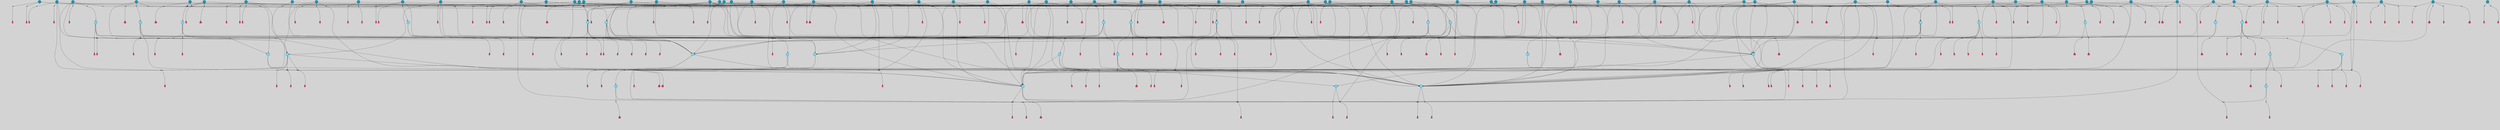 // File exported with GEGELATI v1.3.1
// On the 2024-04-08 17:22:32
// With the File::TPGGraphDotExporter
digraph{
	graph[pad = "0.212, 0.055" bgcolor = lightgray]
	node[shape=circle style = filled label = ""]
		T3 [fillcolor="#66ddff"]
		T7 [fillcolor="#66ddff"]
		T9 [fillcolor="#66ddff"]
		T11 [fillcolor="#66ddff"]
		T27 [fillcolor="#66ddff"]
		T54 [fillcolor="#66ddff"]
		T95 [fillcolor="#66ddff"]
		T96 [fillcolor="#66ddff"]
		T111 [fillcolor="#66ddff"]
		T129 [fillcolor="#66ddff"]
		T212 [fillcolor="#66ddff"]
		T214 [fillcolor="#66ddff"]
		T239 [fillcolor="#66ddff"]
		T242 [fillcolor="#66ddff"]
		T277 [fillcolor="#66ddff"]
		T280 [fillcolor="#1199bb"]
		T282 [fillcolor="#66ddff"]
		T286 [fillcolor="#1199bb"]
		T305 [fillcolor="#66ddff"]
		T326 [fillcolor="#66ddff"]
		T327 [fillcolor="#66ddff"]
		T328 [fillcolor="#1199bb"]
		T329 [fillcolor="#66ddff"]
		T330 [fillcolor="#66ddff"]
		T331 [fillcolor="#66ddff"]
		T332 [fillcolor="#66ddff"]
		T333 [fillcolor="#1199bb"]
		T334 [fillcolor="#66ddff"]
		T335 [fillcolor="#66ddff"]
		T336 [fillcolor="#66ddff"]
		T337 [fillcolor="#66ddff"]
		T338 [fillcolor="#66ddff"]
		T414 [fillcolor="#1199bb"]
		T416 [fillcolor="#66ddff"]
		T419 [fillcolor="#1199bb"]
		T424 [fillcolor="#1199bb"]
		T430 [fillcolor="#1199bb"]
		T431 [fillcolor="#1199bb"]
		T432 [fillcolor="#1199bb"]
		T433 [fillcolor="#1199bb"]
		T434 [fillcolor="#1199bb"]
		T435 [fillcolor="#1199bb"]
		T65 [fillcolor="#1199bb"]
		T437 [fillcolor="#1199bb"]
		T438 [fillcolor="#1199bb"]
		T439 [fillcolor="#1199bb"]
		T441 [fillcolor="#1199bb"]
		T442 [fillcolor="#1199bb"]
		T445 [fillcolor="#1199bb"]
		T446 [fillcolor="#1199bb"]
		T447 [fillcolor="#1199bb"]
		T448 [fillcolor="#1199bb"]
		T449 [fillcolor="#1199bb"]
		T450 [fillcolor="#1199bb"]
		T451 [fillcolor="#1199bb"]
		T453 [fillcolor="#1199bb"]
		T458 [fillcolor="#1199bb"]
		T459 [fillcolor="#1199bb"]
		T460 [fillcolor="#1199bb"]
		T464 [fillcolor="#66ddff"]
		T465 [fillcolor="#1199bb"]
		T467 [fillcolor="#1199bb"]
		T469 [fillcolor="#1199bb"]
		T470 [fillcolor="#1199bb"]
		T478 [fillcolor="#1199bb"]
		T481 [fillcolor="#1199bb"]
		T482 [fillcolor="#66ddff"]
		T489 [fillcolor="#1199bb"]
		T497 [fillcolor="#1199bb"]
		T500 [fillcolor="#66ddff"]
		T501 [fillcolor="#1199bb"]
		T505 [fillcolor="#1199bb"]
		T506 [fillcolor="#1199bb"]
		T508 [fillcolor="#1199bb"]
		T509 [fillcolor="#1199bb"]
		T510 [fillcolor="#1199bb"]
		T511 [fillcolor="#1199bb"]
		T514 [fillcolor="#1199bb"]
		T524 [fillcolor="#1199bb"]
		T526 [fillcolor="#1199bb"]
		T530 [fillcolor="#1199bb"]
		T531 [fillcolor="#1199bb"]
		T532 [fillcolor="#1199bb"]
		T535 [fillcolor="#1199bb"]
		T541 [fillcolor="#1199bb"]
		T542 [fillcolor="#1199bb"]
		T543 [fillcolor="#1199bb"]
		T546 [fillcolor="#1199bb"]
		T547 [fillcolor="#1199bb"]
		T548 [fillcolor="#1199bb"]
		T553 [fillcolor="#1199bb"]
		T554 [fillcolor="#1199bb"]
		T555 [fillcolor="#1199bb"]
		T556 [fillcolor="#1199bb"]
		T557 [fillcolor="#1199bb"]
		T563 [fillcolor="#1199bb"]
		T564 [fillcolor="#1199bb"]
		T566 [fillcolor="#1199bb"]
		T567 [fillcolor="#1199bb"]
		T569 [fillcolor="#1199bb"]
		T571 [fillcolor="#1199bb"]
		T572 [fillcolor="#1199bb"]
		T573 [fillcolor="#1199bb"]
		T574 [fillcolor="#1199bb"]
		T575 [fillcolor="#1199bb"]
		T576 [fillcolor="#1199bb"]
		T577 [fillcolor="#1199bb"]
		T578 [fillcolor="#1199bb"]
		T579 [fillcolor="#1199bb"]
		P5679 [fillcolor="#cccccc" shape=point] //6|
		I5679 [shape=box style=invis label="6|1&2|6#1|7&#92;n10|7&2|0#1|5&#92;n9|4&0|1#2|2&#92;n8|6&0|0#1|0&#92;n"]
		P5679 -> I5679[style=invis]
		A4275 [fillcolor="#ff3366" shape=box margin=0.03 width=0 height=0 label="3"]
		T3 -> P5679 -> A4275
		P5680 [fillcolor="#cccccc" shape=point] //3|
		I5680 [shape=box style=invis label="7|6&2|4#0|2&#92;n10|3&2|7#1|4&#92;n11|6&0|4#0|1&#92;n7|1&0|0#2|6&#92;n7|6&0|3#2|6&#92;n4|0&2|6#0|1&#92;n4|4&2|5#0|2&#92;n4|6&0|4#2|7&#92;n10|0&2|3#1|5&#92;n2|6&0|5#0|2&#92;n1|0&2|3#0|7&#92;n1|6&2|0#0|5&#92;n6|2&0|1#0|7&#92;n9|2&0|3#2|7&#92;n5|3&0|6#0|6&#92;n1|7&2|5#2|3&#92;n8|1&2|7#0|6&#92;n1|0&2|5#2|1&#92;n7|1&2|2#2|5&#92;n7|4&2|6#0|3&#92;n"]
		P5680 -> I5680[style=invis]
		A4276 [fillcolor="#ff3366" shape=box margin=0.03 width=0 height=0 label="4"]
		T3 -> P5680 -> A4276
		P5681 [fillcolor="#cccccc" shape=point] //-3|
		I5681 [shape=box style=invis label="1|6&2|7#0|7&#92;n10|2&0|7#1|3&#92;n9|6&2|7#2|2&#92;n5|3&0|7#0|7&#92;n1|6&2|3#0|0&#92;n2|3&2|3#2|2&#92;n5|1&2|6#0|6&#92;n"]
		P5681 -> I5681[style=invis]
		A4277 [fillcolor="#ff3366" shape=box margin=0.03 width=0 height=0 label="7"]
		T7 -> P5681 -> A4277
		P5682 [fillcolor="#cccccc" shape=point] //5|
		I5682 [shape=box style=invis label="0|5&2|3#0|1&#92;n0|6&2|1#2|4&#92;n6|2&2|6#0|7&#92;n7|4&0|3#0|1&#92;n5|4&0|7#1|6&#92;n9|1&0|5#2|2&#92;n6|3&2|3#1|7&#92;n11|7&2|4#1|6&#92;n2|5&0|1#0|0&#92;n4|7&0|0#0|2&#92;n6|2&0|6#0|0&#92;n2|1&2|6#2|4&#92;n10|0&2|0#1|0&#92;n6|6&2|4#0|6&#92;n"]
		P5682 -> I5682[style=invis]
		A4278 [fillcolor="#ff3366" shape=box margin=0.03 width=0 height=0 label="8"]
		T7 -> P5682 -> A4278
		P5683 [fillcolor="#cccccc" shape=point] //-6|
		I5683 [shape=box style=invis label="11|1&0|7#2|0&#92;n10|4&0|1#1|0&#92;n4|3&2|4#2|1&#92;n0|5&2|0#0|0&#92;n6|1&0|0#0|3&#92;n8|2&2|0#0|4&#92;n11|4&2|0#1|6&#92;n7|0&2|6#2|3&#92;n5|3&2|6#2|0&#92;n2|0&2|0#0|4&#92;n"]
		P5683 -> I5683[style=invis]
		A4279 [fillcolor="#ff3366" shape=box margin=0.03 width=0 height=0 label="9"]
		T9 -> P5683 -> A4279
		P5684 [fillcolor="#cccccc" shape=point] //2|
		I5684 [shape=box style=invis label="6|3&2|7#1|4&#92;n8|6&0|0#2|5&#92;n2|1&0|2#0|3&#92;n8|7&0|6#0|4&#92;n2|1&2|0#0|1&#92;n0|0&2|2#2|3&#92;n6|6&0|7#2|1&#92;n6|1&0|7#2|6&#92;n5|4&2|7#0|4&#92;n0|3&0|4#2|0&#92;n11|0&2|0#2|5&#92;n4|5&2|5#2|4&#92;n5|7&0|6#0|4&#92;n9|7&2|5#0|3&#92;n5|4&2|1#0|3&#92;n5|3&0|1#1|7&#92;n0|4&0|3#2|5&#92;n"]
		P5684 -> I5684[style=invis]
		A4280 [fillcolor="#ff3366" shape=box margin=0.03 width=0 height=0 label="10"]
		T9 -> P5684 -> A4280
		P5685 [fillcolor="#cccccc" shape=point] //6|
		I5685 [shape=box style=invis label="3|0&2|7#2|2&#92;n3|2&0|4#2|5&#92;n5|1&0|2#1|0&#92;n8|7&0|1#2|0&#92;n8|5&0|3#0|6&#92;n0|2&0|2#2|3&#92;n1|5&2|5#0|5&#92;n5|6&0|6#0|7&#92;n6|7&0|0#2|6&#92;n1|2&2|3#0|0&#92;n7|7&2|3#0|4&#92;n0|7&2|7#0|6&#92;n1|0&2|2#2|7&#92;n4|4&0|1#0|0&#92;n"]
		P5685 -> I5685[style=invis]
		A4281 [fillcolor="#ff3366" shape=box margin=0.03 width=0 height=0 label="11"]
		T11 -> P5685 -> A4281
		P5686 [fillcolor="#cccccc" shape=point] //-4|
		I5686 [shape=box style=invis label="4|1&0|4#2|6&#92;n1|2&2|2#2|0&#92;n1|2&2|0#0|6&#92;n8|4&2|3#2|5&#92;n5|5&2|1#1|0&#92;n"]
		P5686 -> I5686[style=invis]
		A4282 [fillcolor="#ff3366" shape=box margin=0.03 width=0 height=0 label="12"]
		T11 -> P5686 -> A4282
		P5687 [fillcolor="#cccccc" shape=point] //2|
		I5687 [shape=box style=invis label="9|1&2|3#0|1&#92;n5|2&2|0#2|4&#92;n3|6&2|5#2|7&#92;n7|0&2|5#0|4&#92;n1|2&0|3#0|5&#92;n7|3&2|7#0|0&#92;n"]
		P5687 -> I5687[style=invis]
		A4283 [fillcolor="#ff3366" shape=box margin=0.03 width=0 height=0 label="2"]
		T27 -> P5687 -> A4283
		P5688 [fillcolor="#cccccc" shape=point] //-6|
		I5688 [shape=box style=invis label="7|5&0|4#0|4&#92;n11|0&2|5#2|1&#92;n"]
		P5688 -> I5688[style=invis]
		A4284 [fillcolor="#ff3366" shape=box margin=0.03 width=0 height=0 label="3"]
		T27 -> P5688 -> A4284
		T27 -> P5680
		P5689 [fillcolor="#cccccc" shape=point] //0|
		I5689 [shape=box style=invis label="2|5&0|1#0|6&#92;n6|1&2|2#2|7&#92;n8|0&0|3#1|4&#92;n4|3&2|5#2|4&#92;n8|1&2|4#0|0&#92;n6|6&0|1#2|6&#92;n11|7&2|4#2|5&#92;n6|2&2|4#0|2&#92;n8|5&2|4#2|4&#92;n2|1&2|1#2|2&#92;n2|7&2|5#2|6&#92;n9|7&0|5#0|4&#92;n1|2&0|5#2|6&#92;n4|2&2|3#2|7&#92;n3|3&2|1#0|2&#92;n"]
		P5689 -> I5689[style=invis]
		A4285 [fillcolor="#ff3366" shape=box margin=0.03 width=0 height=0 label="5"]
		T27 -> P5689 -> A4285
		P5690 [fillcolor="#cccccc" shape=point] //0|
		I5690 [shape=box style=invis label="4|0&0|3#2|7&#92;n10|2&0|3#1|7&#92;n3|5&0|2#0|3&#92;n4|5&0|0#2|1&#92;n10|7&2|0#1|2&#92;n5|3&2|3#1|6&#92;n9|5&2|0#0|4&#92;n5|4&2|7#0|2&#92;n10|3&2|7#1|4&#92;n7|2&0|1#2|6&#92;n8|6&0|5#0|5&#92;n8|7&2|3#0|5&#92;n2|6&2|4#0|0&#92;n"]
		P5690 -> I5690[style=invis]
		A4286 [fillcolor="#ff3366" shape=box margin=0.03 width=0 height=0 label="5"]
		T27 -> P5690 -> A4286
		P5691 [fillcolor="#cccccc" shape=point] //8|
		I5691 [shape=box style=invis label="9|0&0|1#2|0&#92;n10|1&2|5#1|4&#92;n8|2&2|6#0|4&#92;n2|4&2|5#2|3&#92;n4|2&2|2#0|2&#92;n7|5&0|2#0|0&#92;n8|2&2|1#1|3&#92;n8|7&0|7#2|1&#92;n1|1&0|0#0|7&#92;n5|6&2|5#1|0&#92;n6|6&2|5#0|0&#92;n11|4&0|3#2|6&#92;n4|2&2|4#0|7&#92;n5|6&0|1#2|0&#92;n11|3&0|2#0|7&#92;n"]
		P5691 -> I5691[style=invis]
		A4287 [fillcolor="#ff3366" shape=box margin=0.03 width=0 height=0 label="6"]
		T54 -> P5691 -> A4287
		P5692 [fillcolor="#cccccc" shape=point] //5|
		I5692 [shape=box style=invis label="3|0&2|0#0|1&#92;n3|0&0|7#0|1&#92;n5|3&0|2#2|6&#92;n4|4&2|4#2|6&#92;n11|2&0|7#1|6&#92;n2|7&2|2#2|5&#92;n9|3&2|6#2|7&#92;n7|7&0|0#0|4&#92;n6|1&2|4#2|3&#92;n5|4&2|0#1|6&#92;n1|3&0|7#0|4&#92;n"]
		P5692 -> I5692[style=invis]
		A4288 [fillcolor="#ff3366" shape=box margin=0.03 width=0 height=0 label="7"]
		T54 -> P5692 -> A4288
		P5693 [fillcolor="#cccccc" shape=point] //-10|
		I5693 [shape=box style=invis label="3|6&0|0#0|4&#92;n4|1&2|4#0|1&#92;n5|1&0|1#0|4&#92;n5|5&2|6#0|5&#92;n6|5&0|6#0|3&#92;n11|1&2|0#0|1&#92;n0|7&2|0#0|3&#92;n1|2&0|6#0|1&#92;n8|0&0|4#2|0&#92;n0|4&0|7#2|7&#92;n7|0&2|7#1|3&#92;n3|1&0|5#2|5&#92;n5|1&0|4#0|3&#92;n2|2&0|2#0|0&#92;n8|3&0|1#0|7&#92;n3|0&0|3#0|5&#92;n7|2&0|5#2|0&#92;n6|3&2|7#1|5&#92;n4|7&2|7#2|1&#92;n"]
		P5693 -> I5693[style=invis]
		A4289 [fillcolor="#ff3366" shape=box margin=0.03 width=0 height=0 label="14"]
		T54 -> P5693 -> A4289
		T54 -> P5682
		P5694 [fillcolor="#cccccc" shape=point] //4|
		I5694 [shape=box style=invis label="4|3&0|6#0|3&#92;n5|7&2|3#2|2&#92;n5|6&0|7#1|2&#92;n1|4&2|6#0|3&#92;n8|4&2|1#2|5&#92;n9|5&2|4#1|4&#92;n2|4&0|5#0|7&#92;n10|0&0|6#1|3&#92;n3|0&0|6#0|2&#92;n2|7&2|7#2|6&#92;n5|2&0|5#1|5&#92;n10|4&2|5#1|7&#92;n4|0&0|4#2|4&#92;n11|1&0|4#2|6&#92;n10|6&2|0#1|4&#92;n9|7&0|3#1|4&#92;n4|5&2|7#0|6&#92;n11|5&2|6#2|3&#92;n0|3&0|5#0|1&#92;n"]
		P5694 -> I5694[style=invis]
		A4290 [fillcolor="#ff3366" shape=box margin=0.03 width=0 height=0 label="13"]
		T95 -> P5694 -> A4290
		P5695 [fillcolor="#cccccc" shape=point] //8|
		I5695 [shape=box style=invis label="9|7&0|5#2|5&#92;n3|3&2|3#0|2&#92;n9|5&2|2#1|0&#92;n2|3&0|6#0|3&#92;n4|4&2|5#2|7&#92;n11|3&2|0#1|5&#92;n6|6&2|1#2|2&#92;n4|6&0|1#2|2&#92;n2|5&2|7#2|2&#92;n7|7&2|2#2|3&#92;n6|5&0|3#2|6&#92;n6|7&0|6#0|2&#92;n"]
		P5695 -> I5695[style=invis]
		A4291 [fillcolor="#ff3366" shape=box margin=0.03 width=0 height=0 label="14"]
		T95 -> P5695 -> A4291
		P5696 [fillcolor="#cccccc" shape=point] //2|
		I5696 [shape=box style=invis label="4|1&0|4#2|6&#92;n5|5&2|1#1|0&#92;n1|0&2|0#0|6&#92;n8|4&2|3#2|5&#92;n"]
		P5696 -> I5696[style=invis]
		T95 -> P5696 -> T11
		P5697 [fillcolor="#cccccc" shape=point] //-9|
		I5697 [shape=box style=invis label="2|0&2|0#2|1&#92;n4|4&2|4#2|6&#92;n9|1&0|3#1|7&#92;n5|3&0|2#2|6&#92;n2|7&2|2#2|5&#92;n5|4&2|0#1|6&#92;n3|0&0|7#0|1&#92;n1|3&0|7#0|4&#92;n11|6&2|2#0|7&#92;n7|7&0|0#0|4&#92;n11|0&0|7#1|6&#92;n9|3&2|6#2|7&#92;n"]
		P5697 -> I5697[style=invis]
		A4292 [fillcolor="#ff3366" shape=box margin=0.03 width=0 height=0 label="7"]
		T95 -> P5697 -> A4292
		P5698 [fillcolor="#cccccc" shape=point] //-8|
		I5698 [shape=box style=invis label="7|5&0|4#2|4&#92;n"]
		P5698 -> I5698[style=invis]
		A4293 [fillcolor="#ff3366" shape=box margin=0.03 width=0 height=0 label="3"]
		T95 -> P5698 -> A4293
		P5699 [fillcolor="#cccccc" shape=point] //6|
		I5699 [shape=box style=invis label="0|5&2|3#0|1&#92;n0|6&2|1#2|4&#92;n9|1&0|5#2|2&#92;n7|4&0|3#0|1&#92;n5|4&0|7#1|6&#92;n2|5&0|1#0|0&#92;n6|3&2|3#1|7&#92;n11|7&2|4#1|6&#92;n6|2&2|6#0|1&#92;n4|7&0|0#0|2&#92;n6|2&0|6#0|0&#92;n9|1&2|6#2|4&#92;n10|0&2|0#1|0&#92;n6|6&2|4#0|6&#92;n"]
		P5699 -> I5699[style=invis]
		A4294 [fillcolor="#ff3366" shape=box margin=0.03 width=0 height=0 label="8"]
		T96 -> P5699 -> A4294
		P5700 [fillcolor="#cccccc" shape=point] //5|
		I5700 [shape=box style=invis label="10|4&0|1#1|0&#92;n4|3&2|4#2|1&#92;n2|0&2|0#0|4&#92;n6|1&0|0#0|3&#92;n8|2&2|0#0|4&#92;n0|0&0|0#0|0&#92;n11|4&2|0#1|6&#92;n7|0&2|6#2|3&#92;n5|3&2|6#2|0&#92;n0|0&2|0#0|0&#92;n"]
		P5700 -> I5700[style=invis]
		A4295 [fillcolor="#ff3366" shape=box margin=0.03 width=0 height=0 label="9"]
		T96 -> P5700 -> A4295
		T96 -> P5679
		P5701 [fillcolor="#cccccc" shape=point] //1|
		I5701 [shape=box style=invis label="5|4&0|7#1|6&#92;n0|6&2|1#2|4&#92;n7|4&0|3#0|1&#92;n0|5&2|3#0|1&#92;n9|1&0|5#2|2&#92;n6|3&2|3#1|7&#92;n11|7&2|4#1|6&#92;n2|5&0|1#0|0&#92;n7|5&2|3#1|1&#92;n4|7&0|0#0|2&#92;n6|2&0|6#0|0&#92;n2|1&2|6#2|4&#92;n10|0&2|7#1|0&#92;n6|6&2|4#0|6&#92;n"]
		P5701 -> I5701[style=invis]
		A4296 [fillcolor="#ff3366" shape=box margin=0.03 width=0 height=0 label="8"]
		T96 -> P5701 -> A4296
		P5702 [fillcolor="#cccccc" shape=point] //-3|
		I5702 [shape=box style=invis label="8|1&2|3#0|5&#92;n0|6&0|5#0|5&#92;n3|7&2|1#0|6&#92;n3|5&0|1#0|0&#92;n9|5&2|0#0|4&#92;n3|5&0|2#0|3&#92;n10|6&2|4#1|0&#92;n9|4&2|7#2|6&#92;n1|7&2|5#2|2&#92;n"]
		P5702 -> I5702[style=invis]
		A4297 [fillcolor="#ff3366" shape=box margin=0.03 width=0 height=0 label="5"]
		T96 -> P5702 -> A4297
		P5703 [fillcolor="#cccccc" shape=point] //-5|
		I5703 [shape=box style=invis label="0|0&2|3#0|2&#92;n10|5&0|6#1|3&#92;n7|3&0|6#2|3&#92;n3|4&0|6#0|6&#92;n10|5&0|2#1|1&#92;n5|0&0|1#0|3&#92;n6|6&2|5#1|5&#92;n7|4&0|2#1|7&#92;n5|7&0|1#2|5&#92;n1|5&0|0#0|3&#92;n7|5&2|1#2|6&#92;n9|0&0|2#0|0&#92;n4|0&2|4#0|0&#92;n4|6&0|0#2|3&#92;n3|1&0|6#2|5&#92;n7|7&2|1#2|3&#92;n9|4&2|2#0|6&#92;n"]
		P5703 -> I5703[style=invis]
		T111 -> P5703 -> T9
		P5704 [fillcolor="#cccccc" shape=point] //7|
		I5704 [shape=box style=invis label="7|4&2|1#2|0&#92;n4|1&2|4#2|3&#92;n5|0&2|0#2|2&#92;n6|1&2|4#2|6&#92;n"]
		P5704 -> I5704[style=invis]
		A4298 [fillcolor="#ff3366" shape=box margin=0.03 width=0 height=0 label="9"]
		T111 -> P5704 -> A4298
		P5705 [fillcolor="#cccccc" shape=point] //2|
		I5705 [shape=box style=invis label="3|0&2|0#0|1&#92;n11|2&0|7#1|6&#92;n8|7&2|4#0|5&#92;n5|3&0|2#2|6&#92;n4|4&2|4#2|6&#92;n3|0&0|7#0|1&#92;n2|7&2|2#2|5&#92;n9|3&2|6#2|7&#92;n7|7&0|0#0|4&#92;n6|1&2|4#1|3&#92;n5|4&2|0#1|6&#92;n1|3&0|7#0|4&#92;n"]
		P5705 -> I5705[style=invis]
		A4299 [fillcolor="#ff3366" shape=box margin=0.03 width=0 height=0 label="7"]
		T111 -> P5705 -> A4299
		T111 -> P5683
		T129 -> P5691
		T129 -> P5692
		P5706 [fillcolor="#cccccc" shape=point] //10|
		I5706 [shape=box style=invis label="4|5&2|7#2|1&#92;n1|7&2|3#0|6&#92;n3|5&2|2#0|3&#92;n10|3&0|7#1|4&#92;n7|1&0|4#2|6&#92;n10|2&0|3#1|7&#92;n9|5&2|0#0|4&#92;n4|0&0|3#2|7&#92;n11|4&2|6#1|2&#92;n5|4&2|7#0|2&#92;n2|6&2|4#0|0&#92;n6|5&0|7#2|1&#92;n5|3&2|3#1|6&#92;n10|7&2|0#1|2&#92;n"]
		P5706 -> I5706[style=invis]
		A4300 [fillcolor="#ff3366" shape=box margin=0.03 width=0 height=0 label="5"]
		T129 -> P5706 -> A4300
		P5707 [fillcolor="#cccccc" shape=point] //5|
		I5707 [shape=box style=invis label="9|4&2|3#1|3&#92;n0|4&2|4#0|5&#92;n6|1&2|6#2|5&#92;n4|0&0|5#2|0&#92;n"]
		P5707 -> I5707[style=invis]
		A4301 [fillcolor="#ff3366" shape=box margin=0.03 width=0 height=0 label="7"]
		T129 -> P5707 -> A4301
		P5708 [fillcolor="#cccccc" shape=point] //6|
		I5708 [shape=box style=invis label="9|4&2|7#0|6&#92;n8|4&0|1#1|0&#92;n1|3&0|0#2|1&#92;n2|4&0|6#2|2&#92;n5|1&2|5#0|7&#92;n3|0&0|3#2|6&#92;n2|2&2|6#0|2&#92;n8|4&0|4#2|2&#92;n5|1&2|4#0|3&#92;n9|4&0|6#0|6&#92;n5|0&2|2#1|5&#92;n11|7&0|0#1|1&#92;n0|4&0|3#0|3&#92;n7|7&2|4#2|5&#92;n1|5&0|1#2|1&#92;n"]
		P5708 -> I5708[style=invis]
		A4302 [fillcolor="#ff3366" shape=box margin=0.03 width=0 height=0 label="1"]
		T129 -> P5708 -> A4302
		P5709 [fillcolor="#cccccc" shape=point] //6|
		I5709 [shape=box style=invis label="9|4&2|7#0|6&#92;n8|4&0|1#1|0&#92;n1|3&0|0#2|1&#92;n2|4&0|6#2|2&#92;n5|1&2|5#0|7&#92;n3|0&0|3#2|6&#92;n2|2&2|6#0|2&#92;n8|4&0|4#2|2&#92;n5|1&2|4#0|3&#92;n9|4&0|6#0|6&#92;n5|0&2|2#1|5&#92;n11|7&0|0#1|1&#92;n0|4&0|3#0|3&#92;n7|7&2|4#2|5&#92;n1|5&0|1#2|1&#92;n"]
		P5709 -> I5709[style=invis]
		A4303 [fillcolor="#ff3366" shape=box margin=0.03 width=0 height=0 label="1"]
		T212 -> P5709 -> A4303
		P5710 [fillcolor="#cccccc" shape=point] //10|
		I5710 [shape=box style=invis label="4|5&2|7#2|1&#92;n1|7&2|3#0|6&#92;n3|5&2|2#0|3&#92;n10|3&0|7#1|4&#92;n7|1&0|4#2|6&#92;n10|2&0|3#1|7&#92;n9|5&2|0#0|4&#92;n4|0&0|3#2|7&#92;n11|4&2|6#1|2&#92;n5|4&2|7#0|2&#92;n2|6&2|4#0|0&#92;n6|5&0|7#2|1&#92;n5|3&2|3#1|6&#92;n10|7&2|0#1|2&#92;n"]
		P5710 -> I5710[style=invis]
		A4304 [fillcolor="#ff3366" shape=box margin=0.03 width=0 height=0 label="5"]
		T212 -> P5710 -> A4304
		P5711 [fillcolor="#cccccc" shape=point] //8|
		I5711 [shape=box style=invis label="9|0&0|1#2|0&#92;n10|1&2|5#1|4&#92;n8|2&2|6#0|4&#92;n2|4&2|5#2|3&#92;n4|2&2|2#0|2&#92;n7|5&0|2#0|0&#92;n8|2&2|1#1|3&#92;n8|7&0|7#2|1&#92;n1|1&0|0#0|7&#92;n5|6&2|5#1|0&#92;n6|6&2|5#0|0&#92;n11|4&0|3#2|6&#92;n4|2&2|4#0|7&#92;n5|6&0|1#2|0&#92;n11|3&0|2#0|7&#92;n"]
		P5711 -> I5711[style=invis]
		A4305 [fillcolor="#ff3366" shape=box margin=0.03 width=0 height=0 label="6"]
		T212 -> P5711 -> A4305
		P5712 [fillcolor="#cccccc" shape=point] //5|
		I5712 [shape=box style=invis label="3|0&2|0#0|1&#92;n3|0&0|7#0|1&#92;n5|3&0|2#2|6&#92;n4|4&2|4#2|6&#92;n11|2&0|7#1|6&#92;n2|7&2|2#2|5&#92;n9|3&2|6#2|7&#92;n7|7&0|0#0|4&#92;n6|1&2|4#2|3&#92;n5|4&2|0#1|6&#92;n1|3&0|7#0|4&#92;n"]
		P5712 -> I5712[style=invis]
		A4306 [fillcolor="#ff3366" shape=box margin=0.03 width=0 height=0 label="7"]
		T212 -> P5712 -> A4306
		P5713 [fillcolor="#cccccc" shape=point] //5|
		I5713 [shape=box style=invis label="9|4&2|3#1|3&#92;n0|4&2|4#0|5&#92;n6|1&2|6#2|5&#92;n4|0&0|5#2|0&#92;n"]
		P5713 -> I5713[style=invis]
		A4307 [fillcolor="#ff3366" shape=box margin=0.03 width=0 height=0 label="7"]
		T212 -> P5713 -> A4307
		P5714 [fillcolor="#cccccc" shape=point] //6|
		I5714 [shape=box style=invis label="9|4&2|7#0|6&#92;n8|4&0|1#1|0&#92;n1|3&0|0#2|1&#92;n2|4&0|6#2|2&#92;n5|1&2|5#0|7&#92;n3|0&0|3#2|6&#92;n2|2&2|6#0|2&#92;n8|4&0|4#2|2&#92;n5|1&2|4#0|3&#92;n9|4&0|6#0|6&#92;n5|0&2|2#1|5&#92;n11|7&0|0#1|1&#92;n0|4&0|3#0|3&#92;n7|7&2|4#2|5&#92;n1|5&0|1#2|1&#92;n"]
		P5714 -> I5714[style=invis]
		A4308 [fillcolor="#ff3366" shape=box margin=0.03 width=0 height=0 label="1"]
		T214 -> P5714 -> A4308
		P5715 [fillcolor="#cccccc" shape=point] //10|
		I5715 [shape=box style=invis label="4|5&2|7#2|1&#92;n1|7&2|3#0|6&#92;n3|5&2|2#0|3&#92;n10|3&0|7#1|4&#92;n7|1&0|4#2|6&#92;n10|2&0|3#1|7&#92;n9|5&2|0#0|4&#92;n4|0&0|3#2|7&#92;n11|4&2|6#1|2&#92;n5|4&2|7#0|2&#92;n2|6&2|4#0|0&#92;n6|5&0|7#2|1&#92;n5|3&2|3#1|6&#92;n10|7&2|0#1|2&#92;n"]
		P5715 -> I5715[style=invis]
		A4309 [fillcolor="#ff3366" shape=box margin=0.03 width=0 height=0 label="5"]
		T214 -> P5715 -> A4309
		P5716 [fillcolor="#cccccc" shape=point] //5|
		I5716 [shape=box style=invis label="3|0&2|0#0|1&#92;n3|0&0|7#0|1&#92;n5|3&0|2#2|6&#92;n4|4&2|4#2|6&#92;n11|2&0|7#1|6&#92;n2|7&2|2#2|5&#92;n9|3&2|6#2|7&#92;n7|7&0|0#0|4&#92;n6|1&2|4#2|3&#92;n5|4&2|0#1|6&#92;n1|3&0|7#0|4&#92;n"]
		P5716 -> I5716[style=invis]
		A4310 [fillcolor="#ff3366" shape=box margin=0.03 width=0 height=0 label="7"]
		T214 -> P5716 -> A4310
		P5717 [fillcolor="#cccccc" shape=point] //8|
		I5717 [shape=box style=invis label="9|0&0|1#2|0&#92;n10|1&2|5#1|4&#92;n8|2&2|6#0|4&#92;n2|4&2|5#2|3&#92;n4|2&2|2#0|2&#92;n7|5&0|2#0|0&#92;n8|2&2|1#1|3&#92;n8|7&0|7#2|1&#92;n1|1&0|0#0|7&#92;n5|6&2|5#1|0&#92;n6|6&2|5#0|0&#92;n11|4&0|3#2|6&#92;n4|2&2|4#0|7&#92;n5|6&0|1#2|0&#92;n11|3&0|2#0|7&#92;n"]
		P5717 -> I5717[style=invis]
		A4311 [fillcolor="#ff3366" shape=box margin=0.03 width=0 height=0 label="6"]
		T214 -> P5717 -> A4311
		P5718 [fillcolor="#cccccc" shape=point] //5|
		I5718 [shape=box style=invis label="9|4&2|3#1|3&#92;n0|4&2|4#0|5&#92;n6|1&2|6#2|5&#92;n4|0&0|5#2|0&#92;n"]
		P5718 -> I5718[style=invis]
		A4312 [fillcolor="#ff3366" shape=box margin=0.03 width=0 height=0 label="7"]
		T214 -> P5718 -> A4312
		P5719 [fillcolor="#cccccc" shape=point] //-4|
		I5719 [shape=box style=invis label="3|0&2|0#2|1&#92;n11|0&0|7#1|6&#92;n11|6&2|2#0|7&#92;n4|4&2|4#2|6&#92;n2|7&2|2#0|5&#92;n1|3&0|4#0|4&#92;n5|3&0|2#2|6&#92;n7|7&0|0#0|4&#92;n6|1&2|4#2|3&#92;n10|0&0|7#1|4&#92;n3|0&0|7#0|1&#92;n9|3&2|6#2|7&#92;n"]
		P5719 -> I5719[style=invis]
		A4313 [fillcolor="#ff3366" shape=box margin=0.03 width=0 height=0 label="7"]
		T239 -> P5719 -> A4313
		P5720 [fillcolor="#cccccc" shape=point] //-2|
		I5720 [shape=box style=invis label="9|5&0|3#2|4&#92;n9|0&2|0#0|1&#92;n0|2&2|2#2|0&#92;n6|7&0|6#1|2&#92;n3|6&0|3#0|5&#92;n10|7&0|6#1|1&#92;n8|5&2|4#2|2&#92;n11|7&2|7#0|5&#92;n2|7&2|5#0|3&#92;n7|0&2|4#1|6&#92;n6|5&0|0#0|6&#92;n1|5&0|4#0|0&#92;n4|6&2|2#0|6&#92;n3|3&2|1#0|5&#92;n4|7&0|0#2|4&#92;n5|5&2|5#0|2&#92;n2|6&0|0#2|0&#92;n9|1&2|6#2|2&#92;n"]
		P5720 -> I5720[style=invis]
		T239 -> P5720 -> T96
		P5721 [fillcolor="#cccccc" shape=point] //-7|
		I5721 [shape=box style=invis label="11|2&2|6#1|1&#92;n2|3&0|6#2|3&#92;n10|0&0|2#1|4&#92;n"]
		P5721 -> I5721[style=invis]
		T239 -> P5721 -> T111
		P5722 [fillcolor="#cccccc" shape=point] //7|
		I5722 [shape=box style=invis label="7|0&2|1#2|0&#92;n9|7&2|1#1|7&#92;n8|2&0|1#1|0&#92;n6|6&0|2#1|1&#92;n2|2&0|5#0|0&#92;n5|7&0|0#2|1&#92;n5|1&2|5#1|5&#92;n4|7&2|4#2|3&#92;n10|5&2|2#1|5&#92;n1|3&2|2#2|0&#92;n10|2&2|6#1|5&#92;n"]
		P5722 -> I5722[style=invis]
		A4314 [fillcolor="#ff3366" shape=box margin=0.03 width=0 height=0 label="1"]
		T239 -> P5722 -> A4314
		T239 -> P5702
		P5723 [fillcolor="#cccccc" shape=point] //5|
		I5723 [shape=box style=invis label="1|6&2|7#0|7&#92;n9|2&2|7#2|2&#92;n10|2&0|7#1|3&#92;n5|3&0|7#0|7&#92;n7|0&2|7#2|2&#92;n1|6&2|3#0|0&#92;n2|3&2|3#2|2&#92;n"]
		P5723 -> I5723[style=invis]
		A4315 [fillcolor="#ff3366" shape=box margin=0.03 width=0 height=0 label="7"]
		T242 -> P5723 -> A4315
		P5724 [fillcolor="#cccccc" shape=point] //-8|
		I5724 [shape=box style=invis label="7|5&0|2#2|1&#92;n1|0&2|6#0|0&#92;n7|1&2|6#1|1&#92;n8|7&0|3#1|6&#92;n3|7&2|3#2|4&#92;n"]
		P5724 -> I5724[style=invis]
		A4316 [fillcolor="#ff3366" shape=box margin=0.03 width=0 height=0 label="2"]
		T242 -> P5724 -> A4316
		P5725 [fillcolor="#cccccc" shape=point] //-3|
		I5725 [shape=box style=invis label="1|1&2|1#0|1&#92;n1|4&0|0#2|4&#92;n11|0&2|3#0|2&#92;n11|6&0|4#0|1&#92;n5|2&0|6#1|5&#92;n3|7&2|6#2|7&#92;n7|7&0|1#2|1&#92;n9|5&2|2#2|0&#92;n6|5&2|6#1|4&#92;n0|7&0|5#2|4&#92;n8|1&0|0#2|3&#92;n0|5&0|3#0|5&#92;n2|0&2|4#0|5&#92;n7|5&2|7#1|3&#92;n8|3&0|0#1|2&#92;n"]
		P5725 -> I5725[style=invis]
		A4317 [fillcolor="#ff3366" shape=box margin=0.03 width=0 height=0 label="1"]
		T242 -> P5725 -> A4317
		P5726 [fillcolor="#cccccc" shape=point] //-9|
		I5726 [shape=box style=invis label="4|7&0|0#0|2&#92;n6|2&0|1#0|0&#92;n6|2&2|6#0|7&#92;n9|0&2|7#1|1&#92;n7|4&0|3#0|1&#92;n10|6&2|1#1|1&#92;n9|1&0|5#2|2&#92;n5|4&0|7#2|6&#92;n2|5&0|1#0|0&#92;n0|5&2|5#0|1&#92;n11|7&2|4#1|6&#92;n2|1&2|6#2|4&#92;n10|0&0|0#1|0&#92;n6|6&2|4#0|6&#92;n"]
		P5726 -> I5726[style=invis]
		T277 -> P5726 -> T214
		P5727 [fillcolor="#cccccc" shape=point] //7|
		I5727 [shape=box style=invis label="7|4&2|7#0|4&#92;n4|6&0|1#2|5&#92;n2|1&2|3#0|0&#92;n4|3&2|0#0|1&#92;n0|0&2|7#2|7&#92;n7|7&0|5#2|3&#92;n5|0&2|1#2|2&#92;n10|0&0|4#1|2&#92;n4|4&0|7#0|0&#92;n6|7&0|2#0|1&#92;n1|4&2|5#0|4&#92;n"]
		P5727 -> I5727[style=invis]
		A4318 [fillcolor="#ff3366" shape=box margin=0.03 width=0 height=0 label="0"]
		T277 -> P5727 -> A4318
		P5728 [fillcolor="#cccccc" shape=point] //1|
		I5728 [shape=box style=invis label="5|1&0|6#2|7&#92;n2|4&0|4#2|2&#92;n0|6&0|5#0|4&#92;n10|6&2|5#1|6&#92;n9|3&0|1#1|7&#92;n10|3&2|2#1|0&#92;n5|0&0|0#2|1&#92;n11|3&2|3#1|5&#92;n10|3&0|1#1|0&#92;n2|4&0|1#0|1&#92;n0|2&0|3#2|4&#92;n9|2&2|1#2|5&#92;n11|7&2|6#2|6&#92;n"]
		P5728 -> I5728[style=invis]
		T277 -> P5728 -> T7
		P5729 [fillcolor="#cccccc" shape=point] //6|
		I5729 [shape=box style=invis label="7|0&2|5#1|2&#92;n10|6&2|1#1|3&#92;n7|5&0|2#0|7&#92;n10|7&0|1#1|5&#92;n4|6&2|5#0|5&#92;n4|4&0|7#2|7&#92;n"]
		P5729 -> I5729[style=invis]
		A4319 [fillcolor="#ff3366" shape=box margin=0.03 width=0 height=0 label="7"]
		T277 -> P5729 -> A4319
		P5730 [fillcolor="#cccccc" shape=point] //-2|
		I5730 [shape=box style=invis label="3|0&2|0#0|1&#92;n4|1&0|3#2|2&#92;n11|2&0|7#1|6&#92;n8|7&2|4#0|5&#92;n6|1&2|4#1|3&#92;n4|4&2|4#2|6&#92;n3|0&0|7#0|1&#92;n9|3&2|6#2|7&#92;n7|7&0|0#0|4&#92;n5|3&0|2#2|6&#92;n5|4&2|0#1|6&#92;n1|3&0|7#0|4&#92;n"]
		P5730 -> I5730[style=invis]
		A4320 [fillcolor="#ff3366" shape=box margin=0.03 width=0 height=0 label="7"]
		T277 -> P5730 -> A4320
		T280 -> P5694
		P5731 [fillcolor="#cccccc" shape=point] //1|
		I5731 [shape=box style=invis label="0|4&0|1#0|1&#92;n10|5&2|5#1|6&#92;n7|7&2|5#2|2&#92;n9|5&0|7#2|7&#92;n8|4&0|3#2|7&#92;n11|0&2|3#0|5&#92;n7|0&0|0#0|1&#92;n4|2&0|4#0|5&#92;n5|1&0|6#2|7&#92;n11|3&0|7#1|3&#92;n"]
		P5731 -> I5731[style=invis]
		T280 -> P5731 -> T7
		P5732 [fillcolor="#cccccc" shape=point] //-3|
		I5732 [shape=box style=invis label="4|5&0|0#0|0&#92;n4|7&0|0#0|2&#92;n0|6&2|1#2|4&#92;n9|1&0|5#2|2&#92;n10|0&2|0#1|0&#92;n6|6&2|4#0|6&#92;n2|5&0|1#0|0&#92;n6|3&2|3#1|7&#92;n11|7&2|4#1|6&#92;n6|2&2|6#0|1&#92;n6|2&0|0#0|0&#92;n9|1&2|6#2|4&#92;n10|4&0|3#1|1&#92;n5|4&2|7#1|6&#92;n"]
		P5732 -> I5732[style=invis]
		T280 -> P5732 -> T95
		P5733 [fillcolor="#cccccc" shape=point] //-4|
		I5733 [shape=box style=invis label="5|5&2|1#1|0&#92;n4|1&0|4#2|6&#92;n2|4&2|3#2|5&#92;n1|0&2|0#2|6&#92;n1|4&2|5#0|7&#92;n"]
		P5733 -> I5733[style=invis]
		T282 -> P5733 -> T11
		P5734 [fillcolor="#cccccc" shape=point] //5|
		I5734 [shape=box style=invis label="3|0&2|0#2|1&#92;n3|0&0|7#0|1&#92;n5|3&0|2#2|6&#92;n4|4&2|4#2|6&#92;n5|4&2|0#1|6&#92;n2|7&2|2#2|5&#92;n1|3&0|7#0|4&#92;n11|6&2|2#0|7&#92;n7|7&0|0#0|4&#92;n6|1&2|4#2|3&#92;n11|0&0|7#1|6&#92;n9|3&2|6#2|7&#92;n"]
		P5734 -> I5734[style=invis]
		A4321 [fillcolor="#ff3366" shape=box margin=0.03 width=0 height=0 label="7"]
		T282 -> P5734 -> A4321
		P5735 [fillcolor="#cccccc" shape=point] //10|
		I5735 [shape=box style=invis label="6|6&2|5#0|4&#92;n1|0&0|5#2|3&#92;n10|5&2|5#1|5&#92;n10|6&2|1#1|0&#92;n9|6&2|3#0|3&#92;n9|6&2|2#2|1&#92;n7|5&2|2#0|7&#92;n"]
		P5735 -> I5735[style=invis]
		A4322 [fillcolor="#ff3366" shape=box margin=0.03 width=0 height=0 label="7"]
		T282 -> P5735 -> A4322
		T282 -> P5698
		P5736 [fillcolor="#cccccc" shape=point] //2|
		I5736 [shape=box style=invis label="0|3&0|0#2|7&#92;n3|6&2|5#2|5&#92;n7|4&0|0#1|1&#92;n4|1&0|0#0|6&#92;n1|6&0|2#0|1&#92;n8|6&0|2#2|4&#92;n4|4&2|4#0|3&#92;n1|0&2|4#0|1&#92;n9|2&2|3#0|7&#92;n10|5&2|2#1|1&#92;n10|6&0|1#1|2&#92;n3|3&2|2#0|5&#92;n11|3&0|2#1|0&#92;n4|5&0|6#0|4&#92;n0|7&0|6#2|2&#92;n3|2&0|5#0|1&#92;n"]
		P5736 -> I5736[style=invis]
		A4323 [fillcolor="#ff3366" shape=box margin=0.03 width=0 height=0 label="1"]
		T282 -> P5736 -> A4323
		T286 -> P5730
		P5737 [fillcolor="#cccccc" shape=point] //-3|
		I5737 [shape=box style=invis label="8|4&0|1#1|0&#92;n7|4&0|6#0|0&#92;n3|6&0|6#2|2&#92;n9|4&0|0#2|7&#92;n0|7&2|7#2|7&#92;n0|2&2|7#0|5&#92;n6|3&0|3#0|7&#92;n11|6&0|0#2|2&#92;n2|0&2|3#2|2&#92;n10|1&0|6#1|3&#92;n2|5&0|0#0|1&#92;n4|3&0|1#2|5&#92;n1|6&2|0#0|0&#92;n"]
		P5737 -> I5737[style=invis]
		A4324 [fillcolor="#ff3366" shape=box margin=0.03 width=0 height=0 label="1"]
		T286 -> P5737 -> A4324
		P5738 [fillcolor="#cccccc" shape=point] //5|
		I5738 [shape=box style=invis label="3|0&2|0#0|1&#92;n3|0&0|7#0|3&#92;n5|3&0|2#2|6&#92;n4|4&2|4#2|6&#92;n11|2&0|7#1|6&#92;n9|3&2|6#2|7&#92;n2|7&2|2#2|5&#92;n7|7&0|0#0|4&#92;n6|1&2|4#2|3&#92;n1|3&0|7#0|4&#92;n"]
		P5738 -> I5738[style=invis]
		A4325 [fillcolor="#ff3366" shape=box margin=0.03 width=0 height=0 label="7"]
		T286 -> P5738 -> A4325
		P5739 [fillcolor="#cccccc" shape=point] //-5|
		I5739 [shape=box style=invis label="10|6&2|5#1|6&#92;n9|3&0|1#1|7&#92;n2|4&0|1#0|1&#92;n11|3&0|7#1|6&#92;n5|1&0|6#2|7&#92;n8|0&0|0#0|1&#92;n0|6&0|7#0|4&#92;n6|7&2|6#2|6&#92;n11|0&2|3#0|5&#92;n"]
		P5739 -> I5739[style=invis]
		T286 -> P5739 -> T7
		P5740 [fillcolor="#cccccc" shape=point] //-5|
		I5740 [shape=box style=invis label="8|4&0|1#1|4&#92;n11|6&0|0#2|2&#92;n8|5&2|4#1|1&#92;n9|4&0|0#2|7&#92;n3|7&0|7#2|7&#92;n2|5&0|0#0|1&#92;n6|3&0|3#0|7&#92;n3|6&0|6#2|2&#92;n2|0&2|3#2|2&#92;n2|2&2|1#2|3&#92;n6|0&2|3#0|3&#92;n10|1&0|6#1|3&#92;n"]
		P5740 -> I5740[style=invis]
		A4326 [fillcolor="#ff3366" shape=box margin=0.03 width=0 height=0 label="1"]
		T286 -> P5740 -> A4326
		P5741 [fillcolor="#cccccc" shape=point] //7|
		I5741 [shape=box style=invis label="7|0&2|1#2|0&#92;n9|7&2|1#1|7&#92;n8|2&0|1#1|0&#92;n6|6&0|2#1|1&#92;n2|2&0|5#0|0&#92;n5|7&0|0#2|1&#92;n5|1&2|5#1|5&#92;n4|7&2|4#2|3&#92;n10|5&2|2#1|5&#92;n1|3&2|2#2|0&#92;n10|2&2|6#1|5&#92;n"]
		P5741 -> I5741[style=invis]
		A4327 [fillcolor="#ff3366" shape=box margin=0.03 width=0 height=0 label="1"]
		T305 -> P5741 -> A4327
		P5742 [fillcolor="#cccccc" shape=point] //4|
		I5742 [shape=box style=invis label="7|1&2|6#1|3&#92;n10|1&0|3#1|6&#92;n8|5&2|3#2|1&#92;n11|5&0|0#2|6&#92;n4|1&0|6#0|0&#92;n11|1&0|2#0|3&#92;n2|0&2|1#0|7&#92;n"]
		P5742 -> I5742[style=invis]
		A4328 [fillcolor="#ff3366" shape=box margin=0.03 width=0 height=0 label="2"]
		T305 -> P5742 -> A4328
		P5743 [fillcolor="#cccccc" shape=point] //2|
		I5743 [shape=box style=invis label="10|4&0|5#1|0&#92;n8|1&0|7#1|4&#92;n3|0&2|3#0|1&#92;n0|3&0|3#0|2&#92;n"]
		P5743 -> I5743[style=invis]
		T305 -> P5743 -> T242
		P5744 [fillcolor="#cccccc" shape=point] //6|
		I5744 [shape=box style=invis label="10|4&2|6#1|2&#92;n8|4&0|1#1|0&#92;n0|4&2|6#0|0&#92;n8|4&2|5#2|1&#92;n7|5&2|5#1|0&#92;n3|6&0|6#2|2&#92;n1|7&0|7#0|5&#92;n2|0&0|7#2|4&#92;n2|6&2|2#0|0&#92;n0|7&2|7#0|7&#92;n11|6&0|4#2|2&#92;n5|5&0|0#0|1&#92;n10|1&0|0#1|0&#92;n7|3&0|1#2|5&#92;n9|2&2|7#1|5&#92;n9|4&2|6#2|7&#92;n1|6&2|4#2|2&#92;n3|3&2|2#0|7&#92;n1|6&2|0#0|0&#92;n6|4&2|6#1|0&#92;n"]
		P5744 -> I5744[style=invis]
		A4329 [fillcolor="#ff3366" shape=box margin=0.03 width=0 height=0 label="1"]
		T305 -> P5744 -> A4329
		P5745 [fillcolor="#cccccc" shape=point] //9|
		I5745 [shape=box style=invis label="0|6&2|1#2|3&#92;n7|4&0|3#0|1&#92;n0|5&2|3#0|1&#92;n9|1&0|5#2|2&#92;n6|6&2|3#1|7&#92;n11|7&2|4#1|6&#92;n2|5&0|1#0|0&#92;n7|5&2|3#1|1&#92;n5|4&0|7#1|6&#92;n4|7&0|0#0|2&#92;n2|1&2|6#2|4&#92;n10|0&2|7#1|0&#92;n6|6&2|4#0|6&#92;n"]
		P5745 -> I5745[style=invis]
		A4330 [fillcolor="#ff3366" shape=box margin=0.03 width=0 height=0 label="8"]
		T305 -> P5745 -> A4330
		P5746 [fillcolor="#cccccc" shape=point] //4|
		I5746 [shape=box style=invis label="9|5&0|3#2|4&#92;n2|5&2|2#2|0&#92;n7|6&0|1#2|3&#92;n10|6&2|2#1|5&#92;n11|5&2|3#2|0&#92;n9|4&2|7#2|3&#92;n5|0&0|6#0|3&#92;n5|1&0|3#1|1&#92;n"]
		P5746 -> I5746[style=invis]
		A4331 [fillcolor="#ff3366" shape=box margin=0.03 width=0 height=0 label="1"]
		T326 -> P5746 -> A4331
		P5747 [fillcolor="#cccccc" shape=point] //-9|
		I5747 [shape=box style=invis label="4|7&2|6#0|5&#92;n11|3&0|2#2|6&#92;n10|2&2|4#1|6&#92;n3|0&2|6#2|7&#92;n4|3&0|5#0|7&#92;n2|3&0|7#0|7&#92;n10|6&0|7#1|5&#92;n10|1&2|2#1|1&#92;n1|7&0|3#2|6&#92;n"]
		P5747 -> I5747[style=invis]
		A4332 [fillcolor="#ff3366" shape=box margin=0.03 width=0 height=0 label="4"]
		T326 -> P5747 -> A4332
		P5748 [fillcolor="#cccccc" shape=point] //7|
		I5748 [shape=box style=invis label="7|2&0|1#1|3&#92;n7|7&0|0#0|4&#92;n4|4&2|4#2|6&#92;n2|3&2|2#2|5&#92;n8|0&0|2#2|1&#92;n9|3&2|6#2|7&#92;n6|4&2|4#2|3&#92;n5|3&0|7#0|4&#92;n6|4&2|0#1|6&#92;n3|3&2|0#0|1&#92;n"]
		P5748 -> I5748[style=invis]
		A4333 [fillcolor="#ff3366" shape=box margin=0.03 width=0 height=0 label="7"]
		T326 -> P5748 -> A4333
		P5749 [fillcolor="#cccccc" shape=point] //3|
		I5749 [shape=box style=invis label="10|5&2|7#1|2&#92;n2|6&2|7#2|1&#92;n3|7&2|6#2|6&#92;n10|3&0|3#1|3&#92;n3|4&2|5#2|7&#92;n1|0&0|4#0|3&#92;n6|1&2|1#1|5&#92;n"]
		P5749 -> I5749[style=invis]
		T326 -> P5749 -> T54
		P5750 [fillcolor="#cccccc" shape=point] //6|
		I5750 [shape=box style=invis label="1|0&2|5#2|1&#92;n1|7&2|5#2|3&#92;n7|4&2|6#0|3&#92;n3|1&0|3#0|5&#92;n7|1&0|0#2|6&#92;n4|0&2|6#0|1&#92;n4|6&0|4#2|7&#92;n3|0&2|1#0|4&#92;n11|6&0|4#0|1&#92;n1|0&2|3#0|7&#92;n1|6&2|0#0|5&#92;n6|2&0|1#0|7&#92;n5|3&0|6#0|6&#92;n10|6&0|3#1|6&#92;n10|0&2|0#1|0&#92;n8|1&2|7#0|6&#92;n10|3&2|3#1|4&#92;n7|6&2|4#0|7&#92;n"]
		P5750 -> I5750[style=invis]
		T326 -> P5750 -> T7
		P5751 [fillcolor="#cccccc" shape=point] //-4|
		I5751 [shape=box style=invis label="4|1&0|4#2|6&#92;n1|2&2|2#2|0&#92;n1|2&2|0#0|6&#92;n8|4&2|3#2|5&#92;n5|5&2|1#1|0&#92;n"]
		P5751 -> I5751[style=invis]
		A4334 [fillcolor="#ff3366" shape=box margin=0.03 width=0 height=0 label="12"]
		T330 -> P5751 -> A4334
		P5752 [fillcolor="#cccccc" shape=point] //6|
		I5752 [shape=box style=invis label="3|0&2|7#2|2&#92;n3|2&0|4#2|5&#92;n5|1&0|2#1|0&#92;n8|7&0|1#2|0&#92;n8|5&0|3#0|6&#92;n0|2&0|2#2|3&#92;n1|5&2|5#0|5&#92;n5|6&0|6#0|7&#92;n6|7&0|0#2|6&#92;n1|2&2|3#0|0&#92;n7|7&2|3#0|4&#92;n0|7&2|7#0|6&#92;n1|0&2|2#2|7&#92;n4|4&0|1#0|0&#92;n"]
		P5752 -> I5752[style=invis]
		A4335 [fillcolor="#ff3366" shape=box margin=0.03 width=0 height=0 label="11"]
		T330 -> P5752 -> A4335
		P5753 [fillcolor="#cccccc" shape=point] //-3|
		I5753 [shape=box style=invis label="8|1&2|3#0|5&#92;n0|6&0|5#0|5&#92;n3|7&2|1#0|6&#92;n3|5&0|1#0|0&#92;n9|5&2|0#0|4&#92;n3|5&0|2#0|3&#92;n10|6&2|4#1|0&#92;n9|4&2|7#2|6&#92;n1|7&2|5#2|2&#92;n"]
		P5753 -> I5753[style=invis]
		A4336 [fillcolor="#ff3366" shape=box margin=0.03 width=0 height=0 label="5"]
		T332 -> P5753 -> A4336
		P5754 [fillcolor="#cccccc" shape=point] //-2|
		I5754 [shape=box style=invis label="11|7&2|0#1|7&#92;n4|3&0|1#2|5&#92;n0|4&2|4#2|7&#92;n1|6&0|0#0|4&#92;n4|0&0|0#0|5&#92;n0|6&2|3#2|0&#92;n9|6&2|5#1|3&#92;n0|7&2|1#2|5&#92;n4|4&0|5#0|1&#92;n10|4&0|0#1|0&#92;n"]
		P5754 -> I5754[style=invis]
		A4337 [fillcolor="#ff3366" shape=box margin=0.03 width=0 height=0 label="12"]
		T328 -> P5754 -> A4337
		P5755 [fillcolor="#cccccc" shape=point] //-3|
		I5755 [shape=box style=invis label="1|6&2|7#0|7&#92;n10|2&0|7#1|3&#92;n9|6&2|7#2|2&#92;n5|3&0|7#0|7&#92;n1|6&2|3#0|0&#92;n2|3&2|3#2|2&#92;n5|1&2|6#0|6&#92;n"]
		P5755 -> I5755[style=invis]
		A4338 [fillcolor="#ff3366" shape=box margin=0.03 width=0 height=0 label="7"]
		T331 -> P5755 -> A4338
		P5756 [fillcolor="#cccccc" shape=point] //-3|
		I5756 [shape=box style=invis label="7|2&2|4#0|2&#92;n4|1&2|6#0|1&#92;n11|6&0|4#0|1&#92;n7|1&0|0#2|6&#92;n6|2&0|1#0|7&#92;n10|3&2|7#1|4&#92;n3|5&2|3#0|1&#92;n4|4&2|5#0|2&#92;n4|6&0|4#2|7&#92;n2|5&0|5#0|2&#92;n10|0&2|3#1|4&#92;n0|1&2|7#0|6&#92;n7|6&0|3#2|6&#92;n1|3&0|6#2|0&#92;n5|3&0|6#0|6&#92;n1|4&2|5#2|3&#92;n1|6&2|0#0|5&#92;n9|2&0|3#2|7&#92;n7|1&2|2#2|5&#92;n"]
		P5756 -> I5756[style=invis]
		T328 -> P5756 -> T329
		P5757 [fillcolor="#cccccc" shape=point] //-3|
		I5757 [shape=box style=invis label="3|7&0|0#0|2&#92;n11|5&0|1#1|1&#92;n4|1&0|6#2|6&#92;n4|0&0|1#0|5&#92;n"]
		P5757 -> I5757[style=invis]
		T329 -> P5757 -> T327
		P5758 [fillcolor="#cccccc" shape=point] //1|
		I5758 [shape=box style=invis label="5|1&0|6#2|7&#92;n2|4&0|4#2|2&#92;n0|6&0|5#0|4&#92;n10|6&2|5#1|6&#92;n9|3&0|1#1|7&#92;n10|3&2|2#1|0&#92;n5|0&0|0#2|1&#92;n11|3&2|3#1|5&#92;n10|3&0|1#1|0&#92;n2|4&0|1#0|1&#92;n0|2&0|3#2|4&#92;n9|2&2|1#2|5&#92;n11|7&2|6#2|6&#92;n"]
		P5758 -> I5758[style=invis]
		T327 -> P5758 -> T331
		P5759 [fillcolor="#cccccc" shape=point] //5|
		I5759 [shape=box style=invis label="10|4&2|6#1|2&#92;n8|4&0|1#1|0&#92;n0|4&2|6#0|0&#92;n8|4&2|5#2|1&#92;n7|5&2|5#1|0&#92;n3|6&0|6#2|2&#92;n1|7&0|7#0|5&#92;n2|0&0|7#2|4&#92;n9|4&2|6#2|7&#92;n2|6&2|2#0|0&#92;n11|7&2|7#0|7&#92;n5|5&0|0#0|1&#92;n10|1&0|0#1|0&#92;n7|3&0|1#2|5&#92;n9|2&2|7#1|5&#92;n9|0&2|5#1|2&#92;n1|6&2|4#2|2&#92;n3|3&2|2#0|7&#92;n1|6&2|0#0|0&#92;n6|4&2|6#1|0&#92;n"]
		P5759 -> I5759[style=invis]
		A4339 [fillcolor="#ff3366" shape=box margin=0.03 width=0 height=0 label="1"]
		T329 -> P5759 -> A4339
		P5760 [fillcolor="#cccccc" shape=point] //5|
		I5760 [shape=box style=invis label="0|5&2|3#0|1&#92;n0|6&2|1#2|4&#92;n6|2&2|6#0|7&#92;n7|4&0|3#0|1&#92;n5|4&0|7#1|6&#92;n9|1&0|5#2|2&#92;n6|3&2|3#1|7&#92;n11|7&2|4#1|6&#92;n2|5&0|1#0|0&#92;n4|7&0|0#0|2&#92;n6|2&0|6#0|0&#92;n2|1&2|6#2|4&#92;n10|0&2|0#1|0&#92;n6|6&2|4#0|6&#92;n"]
		P5760 -> I5760[style=invis]
		A4340 [fillcolor="#ff3366" shape=box margin=0.03 width=0 height=0 label="8"]
		T331 -> P5760 -> A4340
		P5761 [fillcolor="#cccccc" shape=point] //-2|
		I5761 [shape=box style=invis label="4|1&0|4#0|3&#92;n4|2&0|5#2|0&#92;n5|5&2|6#0|5&#92;n1|4&0|1#0|2&#92;n6|3&2|7#1|5&#92;n0|4&2|0#0|3&#92;n8|5&2|5#1|2&#92;n10|7&2|7#1|1&#92;n3|4&0|0#2|1&#92;n3|6&2|5#2|5&#92;n8|3&0|1#0|7&#92;n10|0&2|7#1|3&#92;n4|1&2|4#0|1&#92;n9|3&2|0#0|4&#92;n3|6&2|0#0|4&#92;n1|2&0|6#2|1&#92;n4|0&2|1#2|2&#92;n"]
		P5761 -> I5761[style=invis]
		A4341 [fillcolor="#ff3366" shape=box margin=0.03 width=0 height=0 label="14"]
		T327 -> P5761 -> A4341
		P5762 [fillcolor="#cccccc" shape=point] //5|
		I5762 [shape=box style=invis label="8|1&2|6#0|6&#92;n3|0&0|7#0|1&#92;n11|3&0|2#2|6&#92;n4|4&2|4#2|6&#92;n11|2&0|7#1|6&#92;n2|7&2|2#2|5&#92;n7|7&0|0#0|4&#92;n6|1&2|4#2|3&#92;n5|4&2|0#1|6&#92;n3|0&2|0#0|1&#92;n1|3&0|7#0|4&#92;n"]
		P5762 -> I5762[style=invis]
		A4342 [fillcolor="#ff3366" shape=box margin=0.03 width=0 height=0 label="7"]
		T329 -> P5762 -> A4342
		P5763 [fillcolor="#cccccc" shape=point] //5|
		I5763 [shape=box style=invis label="3|0&2|0#0|1&#92;n3|0&0|7#0|1&#92;n5|3&0|2#2|6&#92;n4|4&2|4#2|6&#92;n11|2&0|7#1|6&#92;n2|7&2|2#2|5&#92;n9|3&2|6#2|7&#92;n7|7&0|0#0|4&#92;n6|1&2|4#2|3&#92;n5|4&2|0#1|6&#92;n1|3&0|7#0|4&#92;n"]
		P5763 -> I5763[style=invis]
		A4343 [fillcolor="#ff3366" shape=box margin=0.03 width=0 height=0 label="7"]
		T327 -> P5763 -> A4343
		P5764 [fillcolor="#cccccc" shape=point] //2|
		I5764 [shape=box style=invis label="4|1&0|4#2|6&#92;n5|5&2|1#1|0&#92;n1|0&2|0#0|6&#92;n8|4&2|3#2|5&#92;n"]
		P5764 -> I5764[style=invis]
		T328 -> P5764 -> T330
		P5765 [fillcolor="#cccccc" shape=point] //0|
		I5765 [shape=box style=invis label="2|5&0|1#0|6&#92;n6|1&2|2#2|7&#92;n8|0&0|3#1|4&#92;n4|3&2|5#2|4&#92;n8|1&2|4#0|0&#92;n6|6&0|1#2|6&#92;n11|7&2|4#2|5&#92;n6|2&2|4#0|2&#92;n8|5&2|4#2|4&#92;n2|1&2|1#2|2&#92;n2|7&2|5#2|6&#92;n9|7&0|5#0|4&#92;n1|2&0|5#2|6&#92;n4|2&2|3#2|7&#92;n3|3&2|1#0|2&#92;n"]
		P5765 -> I5765[style=invis]
		A4344 [fillcolor="#ff3366" shape=box margin=0.03 width=0 height=0 label="5"]
		T332 -> P5765 -> A4344
		P5766 [fillcolor="#cccccc" shape=point] //7|
		I5766 [shape=box style=invis label="7|0&2|1#2|0&#92;n9|7&2|1#1|7&#92;n8|2&0|1#1|0&#92;n6|6&0|2#1|1&#92;n2|2&0|5#0|0&#92;n5|7&0|0#2|1&#92;n5|1&2|5#1|5&#92;n4|7&2|4#2|3&#92;n10|5&2|2#1|5&#92;n1|3&2|2#2|0&#92;n10|2&2|6#1|5&#92;n"]
		P5766 -> I5766[style=invis]
		A4345 [fillcolor="#ff3366" shape=box margin=0.03 width=0 height=0 label="1"]
		T329 -> P5766 -> A4345
		P5767 [fillcolor="#cccccc" shape=point] //7|
		I5767 [shape=box style=invis label="6|1&2|6#2|7&#92;n7|0&2|4#2|3&#92;n3|3&0|7#0|6&#92;n5|4&0|2#2|4&#92;n8|5&2|6#2|7&#92;n0|0&2|3#0|3&#92;n5|4&2|4#2|6&#92;n"]
		P5767 -> I5767[style=invis]
		T329 -> P5767 -> T332
		P5768 [fillcolor="#cccccc" shape=point] //7|
		I5768 [shape=box style=invis label="0|2&2|4#2|6&#92;n5|3&0|6#0|1&#92;n4|7&2|6#0|5&#92;n7|6&0|7#0|5&#92;n10|7&2|2#1|1&#92;n"]
		P5768 -> I5768[style=invis]
		A4346 [fillcolor="#ff3366" shape=box margin=0.03 width=0 height=0 label="4"]
		T332 -> P5768 -> A4346
		P5769 [fillcolor="#cccccc" shape=point] //-4|
		I5769 [shape=box style=invis label="4|1&0|4#2|6&#92;n1|2&2|2#2|0&#92;n1|2&2|0#0|6&#92;n8|4&2|3#2|5&#92;n5|5&2|1#1|0&#92;n"]
		P5769 -> I5769[style=invis]
		A4347 [fillcolor="#ff3366" shape=box margin=0.03 width=0 height=0 label="12"]
		T338 -> P5769 -> A4347
		P5770 [fillcolor="#cccccc" shape=point] //6|
		I5770 [shape=box style=invis label="3|0&2|7#2|2&#92;n3|2&0|4#2|5&#92;n5|1&0|2#1|0&#92;n8|7&0|1#2|0&#92;n8|5&0|3#0|6&#92;n0|2&0|2#2|3&#92;n1|5&2|5#0|5&#92;n5|6&0|6#0|7&#92;n6|7&0|0#2|6&#92;n1|2&2|3#0|0&#92;n7|7&2|3#0|4&#92;n0|7&2|7#0|6&#92;n1|0&2|2#2|7&#92;n4|4&0|1#0|0&#92;n"]
		P5770 -> I5770[style=invis]
		A4348 [fillcolor="#ff3366" shape=box margin=0.03 width=0 height=0 label="11"]
		T338 -> P5770 -> A4348
		P5771 [fillcolor="#cccccc" shape=point] //2|
		I5771 [shape=box style=invis label="4|1&0|4#2|6&#92;n5|5&2|1#1|0&#92;n1|0&2|0#0|6&#92;n8|4&2|3#2|5&#92;n"]
		P5771 -> I5771[style=invis]
		T333 -> P5771 -> T338
		P5772 [fillcolor="#cccccc" shape=point] //-3|
		I5772 [shape=box style=invis label="8|1&2|3#0|5&#92;n0|6&0|5#0|5&#92;n3|7&2|1#0|6&#92;n3|5&0|1#0|0&#92;n9|5&2|0#0|4&#92;n3|5&0|2#0|3&#92;n10|6&2|4#1|0&#92;n9|4&2|7#2|6&#92;n1|7&2|5#2|2&#92;n"]
		P5772 -> I5772[style=invis]
		A4349 [fillcolor="#ff3366" shape=box margin=0.03 width=0 height=0 label="5"]
		T337 -> P5772 -> A4349
		P5773 [fillcolor="#cccccc" shape=point] //-2|
		I5773 [shape=box style=invis label="11|7&2|0#1|7&#92;n4|3&0|1#2|5&#92;n0|4&2|4#2|7&#92;n1|6&0|0#0|4&#92;n4|0&0|0#0|5&#92;n0|6&2|3#2|0&#92;n9|6&2|5#1|3&#92;n0|7&2|1#2|5&#92;n4|4&0|5#0|1&#92;n10|4&0|0#1|0&#92;n"]
		P5773 -> I5773[style=invis]
		A4350 [fillcolor="#ff3366" shape=box margin=0.03 width=0 height=0 label="12"]
		T333 -> P5773 -> A4350
		P5774 [fillcolor="#cccccc" shape=point] //7|
		I5774 [shape=box style=invis label="7|0&2|1#2|0&#92;n9|7&2|1#1|7&#92;n8|2&0|1#1|0&#92;n6|6&0|2#1|1&#92;n2|2&0|5#0|0&#92;n5|7&0|0#2|1&#92;n5|1&2|5#1|5&#92;n4|7&2|4#2|3&#92;n10|5&2|2#1|5&#92;n1|3&2|2#2|0&#92;n10|2&2|6#1|5&#92;n"]
		P5774 -> I5774[style=invis]
		A4351 [fillcolor="#ff3366" shape=box margin=0.03 width=0 height=0 label="1"]
		T335 -> P5774 -> A4351
		P5775 [fillcolor="#cccccc" shape=point] //-3|
		I5775 [shape=box style=invis label="7|2&2|4#0|2&#92;n4|1&2|6#0|1&#92;n11|6&0|4#0|1&#92;n7|1&0|0#2|6&#92;n6|2&0|1#0|7&#92;n10|3&2|7#1|4&#92;n3|5&2|3#0|1&#92;n4|4&2|5#0|2&#92;n4|6&0|4#2|7&#92;n2|5&0|5#0|2&#92;n10|0&2|3#1|4&#92;n0|1&2|7#0|6&#92;n7|6&0|3#2|6&#92;n1|3&0|6#2|0&#92;n5|3&0|6#0|6&#92;n1|4&2|5#2|3&#92;n1|6&2|0#0|5&#92;n9|2&0|3#2|7&#92;n7|1&2|2#2|5&#92;n"]
		P5775 -> I5775[style=invis]
		T333 -> P5775 -> T335
		P5776 [fillcolor="#cccccc" shape=point] //7|
		I5776 [shape=box style=invis label="6|1&2|6#2|7&#92;n7|0&2|4#2|3&#92;n3|3&0|7#0|6&#92;n5|4&0|2#2|4&#92;n8|5&2|6#2|7&#92;n0|0&2|3#0|3&#92;n5|4&2|4#2|6&#92;n"]
		P5776 -> I5776[style=invis]
		T335 -> P5776 -> T337
		P5777 [fillcolor="#cccccc" shape=point] //0|
		I5777 [shape=box style=invis label="2|5&0|1#0|6&#92;n6|1&2|2#2|7&#92;n8|0&0|3#1|4&#92;n4|3&2|5#2|4&#92;n8|1&2|4#0|0&#92;n6|6&0|1#2|6&#92;n11|7&2|4#2|5&#92;n6|2&2|4#0|2&#92;n8|5&2|4#2|4&#92;n2|1&2|1#2|2&#92;n2|7&2|5#2|6&#92;n9|7&0|5#0|4&#92;n1|2&0|5#2|6&#92;n4|2&2|3#2|7&#92;n3|3&2|1#0|2&#92;n"]
		P5777 -> I5777[style=invis]
		A4352 [fillcolor="#ff3366" shape=box margin=0.03 width=0 height=0 label="5"]
		T337 -> P5777 -> A4352
		P5778 [fillcolor="#cccccc" shape=point] //-3|
		I5778 [shape=box style=invis label="3|7&0|0#0|2&#92;n11|5&0|1#1|1&#92;n4|1&0|6#2|6&#92;n4|0&0|1#0|5&#92;n"]
		P5778 -> I5778[style=invis]
		T335 -> P5778 -> T334
		P5779 [fillcolor="#cccccc" shape=point] //-3|
		I5779 [shape=box style=invis label="1|6&2|7#0|7&#92;n10|2&0|7#1|3&#92;n9|6&2|7#2|2&#92;n5|3&0|7#0|7&#92;n1|6&2|3#0|0&#92;n2|3&2|3#2|2&#92;n5|1&2|6#0|6&#92;n"]
		P5779 -> I5779[style=invis]
		A4353 [fillcolor="#ff3366" shape=box margin=0.03 width=0 height=0 label="7"]
		T336 -> P5779 -> A4353
		P5780 [fillcolor="#cccccc" shape=point] //1|
		I5780 [shape=box style=invis label="5|1&0|6#2|7&#92;n2|4&0|4#2|2&#92;n0|6&0|5#0|4&#92;n10|6&2|5#1|6&#92;n9|3&0|1#1|7&#92;n10|3&2|2#1|0&#92;n5|0&0|0#2|1&#92;n11|3&2|3#1|5&#92;n10|3&0|1#1|0&#92;n2|4&0|1#0|1&#92;n0|2&0|3#2|4&#92;n9|2&2|1#2|5&#92;n11|7&2|6#2|6&#92;n"]
		P5780 -> I5780[style=invis]
		T334 -> P5780 -> T336
		P5781 [fillcolor="#cccccc" shape=point] //5|
		I5781 [shape=box style=invis label="8|1&2|6#0|6&#92;n3|0&0|7#0|1&#92;n11|3&0|2#2|6&#92;n4|4&2|4#2|6&#92;n11|2&0|7#1|6&#92;n2|7&2|2#2|5&#92;n7|7&0|0#0|4&#92;n6|1&2|4#2|3&#92;n5|4&2|0#1|6&#92;n3|0&2|0#0|1&#92;n1|3&0|7#0|4&#92;n"]
		P5781 -> I5781[style=invis]
		A4354 [fillcolor="#ff3366" shape=box margin=0.03 width=0 height=0 label="7"]
		T335 -> P5781 -> A4354
		P5782 [fillcolor="#cccccc" shape=point] //5|
		I5782 [shape=box style=invis label="0|5&2|3#0|1&#92;n0|6&2|1#2|4&#92;n6|2&2|6#0|7&#92;n7|4&0|3#0|1&#92;n5|4&0|7#1|6&#92;n9|1&0|5#2|2&#92;n6|3&2|3#1|7&#92;n11|7&2|4#1|6&#92;n2|5&0|1#0|0&#92;n4|7&0|0#0|2&#92;n6|2&0|6#0|0&#92;n2|1&2|6#2|4&#92;n10|0&2|0#1|0&#92;n6|6&2|4#0|6&#92;n"]
		P5782 -> I5782[style=invis]
		A4355 [fillcolor="#ff3366" shape=box margin=0.03 width=0 height=0 label="8"]
		T336 -> P5782 -> A4355
		P5783 [fillcolor="#cccccc" shape=point] //5|
		I5783 [shape=box style=invis label="3|0&2|0#0|1&#92;n3|0&0|7#0|1&#92;n5|3&0|2#2|6&#92;n4|4&2|4#2|6&#92;n11|2&0|7#1|6&#92;n2|7&2|2#2|5&#92;n9|3&2|6#2|7&#92;n7|7&0|0#0|4&#92;n6|1&2|4#2|3&#92;n5|4&2|0#1|6&#92;n1|3&0|7#0|4&#92;n"]
		P5783 -> I5783[style=invis]
		A4356 [fillcolor="#ff3366" shape=box margin=0.03 width=0 height=0 label="7"]
		T334 -> P5783 -> A4356
		P5784 [fillcolor="#cccccc" shape=point] //-2|
		I5784 [shape=box style=invis label="4|1&0|4#0|3&#92;n4|2&0|5#2|0&#92;n5|5&2|6#0|5&#92;n1|4&0|1#0|2&#92;n6|3&2|7#1|5&#92;n0|4&2|0#0|3&#92;n8|5&2|5#1|2&#92;n10|7&2|7#1|1&#92;n3|4&0|0#2|1&#92;n3|6&2|5#2|5&#92;n8|3&0|1#0|7&#92;n10|0&2|7#1|3&#92;n4|1&2|4#0|1&#92;n9|3&2|0#0|4&#92;n3|6&2|0#0|4&#92;n1|2&0|6#2|1&#92;n4|0&2|1#2|2&#92;n"]
		P5784 -> I5784[style=invis]
		A4357 [fillcolor="#ff3366" shape=box margin=0.03 width=0 height=0 label="14"]
		T334 -> P5784 -> A4357
		P5785 [fillcolor="#cccccc" shape=point] //5|
		I5785 [shape=box style=invis label="10|4&2|6#1|2&#92;n8|4&0|1#1|0&#92;n0|4&2|6#0|0&#92;n8|4&2|5#2|1&#92;n7|5&2|5#1|0&#92;n3|6&0|6#2|2&#92;n1|7&0|7#0|5&#92;n2|0&0|7#2|4&#92;n9|4&2|6#2|7&#92;n2|6&2|2#0|0&#92;n11|7&2|7#0|7&#92;n5|5&0|0#0|1&#92;n10|1&0|0#1|0&#92;n7|3&0|1#2|5&#92;n9|2&2|7#1|5&#92;n9|0&2|5#1|2&#92;n1|6&2|4#2|2&#92;n3|3&2|2#0|7&#92;n1|6&2|0#0|0&#92;n6|4&2|6#1|0&#92;n"]
		P5785 -> I5785[style=invis]
		A4358 [fillcolor="#ff3366" shape=box margin=0.03 width=0 height=0 label="1"]
		T335 -> P5785 -> A4358
		P5786 [fillcolor="#cccccc" shape=point] //7|
		I5786 [shape=box style=invis label="0|2&2|4#2|6&#92;n5|3&0|6#0|1&#92;n4|7&2|6#0|5&#92;n7|6&0|7#0|5&#92;n10|7&2|2#1|1&#92;n"]
		P5786 -> I5786[style=invis]
		A4359 [fillcolor="#ff3366" shape=box margin=0.03 width=0 height=0 label="4"]
		T337 -> P5786 -> A4359
		P5787 [fillcolor="#cccccc" shape=point] //-3|
		I5787 [shape=box style=invis label="1|6&2|7#0|7&#92;n10|2&0|7#1|3&#92;n9|6&2|7#2|2&#92;n5|3&0|7#0|7&#92;n1|6&2|3#0|0&#92;n2|3&2|3#2|2&#92;n5|1&2|6#0|6&#92;n"]
		P5787 -> I5787[style=invis]
		A4360 [fillcolor="#ff3366" shape=box margin=0.03 width=0 height=0 label="7"]
		T414 -> P5787 -> A4360
		P5788 [fillcolor="#cccccc" shape=point] //5|
		I5788 [shape=box style=invis label="0|5&2|3#0|1&#92;n0|6&2|1#2|4&#92;n6|2&2|6#0|7&#92;n7|4&0|3#0|1&#92;n5|4&0|7#1|6&#92;n9|1&0|5#2|2&#92;n6|3&2|3#1|7&#92;n11|7&2|4#1|6&#92;n2|5&0|1#0|0&#92;n4|7&0|0#0|2&#92;n6|2&0|6#0|0&#92;n2|1&2|6#2|4&#92;n10|0&2|0#1|0&#92;n6|6&2|4#0|6&#92;n"]
		P5788 -> I5788[style=invis]
		A4361 [fillcolor="#ff3366" shape=box margin=0.03 width=0 height=0 label="8"]
		T414 -> P5788 -> A4361
		P5789 [fillcolor="#cccccc" shape=point] //-3|
		I5789 [shape=box style=invis label="1|6&2|7#0|7&#92;n10|2&0|7#1|3&#92;n9|6&2|7#2|2&#92;n5|3&0|7#0|7&#92;n1|6&2|3#0|0&#92;n2|3&2|3#2|2&#92;n5|1&2|6#0|6&#92;n"]
		P5789 -> I5789[style=invis]
		A4362 [fillcolor="#ff3366" shape=box margin=0.03 width=0 height=0 label="7"]
		T416 -> P5789 -> A4362
		P5790 [fillcolor="#cccccc" shape=point] //5|
		I5790 [shape=box style=invis label="0|5&2|3#0|1&#92;n0|6&2|1#2|4&#92;n6|2&2|6#0|7&#92;n7|4&0|3#0|1&#92;n5|4&0|7#1|6&#92;n9|1&0|5#2|2&#92;n6|3&2|3#1|7&#92;n11|7&2|4#1|6&#92;n2|5&0|1#0|0&#92;n4|7&0|0#0|2&#92;n6|2&0|6#0|0&#92;n2|1&2|6#2|4&#92;n10|0&2|0#1|0&#92;n6|6&2|4#0|6&#92;n"]
		P5790 -> I5790[style=invis]
		A4363 [fillcolor="#ff3366" shape=box margin=0.03 width=0 height=0 label="8"]
		T416 -> P5790 -> A4363
		P5791 [fillcolor="#cccccc" shape=point] //-8|
		I5791 [shape=box style=invis label="4|5&2|2#2|1&#92;n7|7&0|0#0|7&#92;n9|1&0|7#0|1&#92;n3|2&0|3#2|6&#92;n3|0&0|1#2|6&#92;n7|5&2|0#0|7&#92;n3|7&2|1#2|7&#92;n9|3&2|0#1|5&#92;n7|1&0|4#0|3&#92;n"]
		P5791 -> I5791[style=invis]
		A4364 [fillcolor="#ff3366" shape=box margin=0.03 width=0 height=0 label="2"]
		T419 -> P5791 -> A4364
		P5792 [fillcolor="#cccccc" shape=point] //1|
		I5792 [shape=box style=invis label="9|7&0|2#2|2&#92;n6|5&0|1#1|0&#92;n2|2&0|0#2|1&#92;n4|3&2|2#2|3&#92;n2|5&2|2#0|0&#92;n10|7&0|5#1|1&#92;n9|5&2|7#2|5&#92;n7|7&2|5#2|5&#92;n8|0&2|4#0|1&#92;n5|4&2|0#0|2&#92;n2|5&2|2#2|6&#92;n4|4&0|2#2|1&#92;n7|2&2|4#0|0&#92;n10|0&2|2#1|1&#92;n10|4&2|3#1|0&#92;n"]
		P5792 -> I5792[style=invis]
		A4365 [fillcolor="#ff3366" shape=box margin=0.03 width=0 height=0 label="1"]
		T419 -> P5792 -> A4365
		P5793 [fillcolor="#cccccc" shape=point] //9|
		I5793 [shape=box style=invis label="9|7&0|5#1|4&#92;n3|7&2|7#2|1&#92;n5|5&2|0#2|4&#92;n6|2&2|1#1|7&#92;n2|2&0|7#2|6&#92;n6|0&2|4#0|6&#92;n3|4&0|6#0|4&#92;n0|0&0|5#0|2&#92;n6|7&2|7#2|0&#92;n0|3&0|4#0|0&#92;n11|6&2|0#1|6&#92;n5|4&0|4#1|7&#92;n1|7&2|2#0|5&#92;n9|1&2|1#2|1&#92;n"]
		P5793 -> I5793[style=invis]
		T419 -> P5793 -> T54
		T419 -> P5743
		P5794 [fillcolor="#cccccc" shape=point] //-2|
		I5794 [shape=box style=invis label="4|1&0|4#0|3&#92;n4|2&0|5#2|0&#92;n5|5&2|6#0|5&#92;n1|4&0|1#0|2&#92;n6|3&2|7#1|5&#92;n0|4&2|0#0|3&#92;n8|5&2|5#1|2&#92;n10|7&2|7#1|1&#92;n3|4&0|0#2|1&#92;n3|6&2|5#2|5&#92;n8|3&0|1#0|7&#92;n10|0&2|7#1|3&#92;n4|1&2|4#0|1&#92;n9|3&2|0#0|4&#92;n3|6&2|0#0|4&#92;n1|2&0|6#2|1&#92;n4|0&2|1#2|2&#92;n"]
		P5794 -> I5794[style=invis]
		A4366 [fillcolor="#ff3366" shape=box margin=0.03 width=0 height=0 label="14"]
		T419 -> P5794 -> A4366
		P5795 [fillcolor="#cccccc" shape=point] //10|
		I5795 [shape=box style=invis label="9|3&2|6#2|1&#92;n11|2&0|5#1|6&#92;n1|3&0|7#0|5&#92;n4|4&0|4#2|6&#92;n2|4&0|5#2|6&#92;n10|5&0|6#1|5&#92;n2|5&2|1#2|2&#92;n1|3&0|7#0|4&#92;n5|4&2|0#1|6&#92;n3|0&0|7#0|1&#92;n7|7&0|0#0|4&#92;n5|1&2|3#1|0&#92;n"]
		P5795 -> I5795[style=invis]
		A4367 [fillcolor="#ff3366" shape=box margin=0.03 width=0 height=0 label="7"]
		T424 -> P5795 -> A4367
		T424 -> P5744
		P5796 [fillcolor="#cccccc" shape=point] //7|
		I5796 [shape=box style=invis label="7|0&2|1#2|0&#92;n9|7&2|1#1|7&#92;n8|2&0|1#1|0&#92;n6|6&0|2#1|1&#92;n2|2&0|5#0|0&#92;n5|7&0|0#2|1&#92;n5|1&2|5#1|5&#92;n4|7&2|4#2|3&#92;n10|5&2|2#1|5&#92;n1|3&2|2#2|0&#92;n10|2&2|6#1|5&#92;n"]
		P5796 -> I5796[style=invis]
		A4368 [fillcolor="#ff3366" shape=box margin=0.03 width=0 height=0 label="1"]
		T424 -> P5796 -> A4368
		P5797 [fillcolor="#cccccc" shape=point] //2|
		I5797 [shape=box style=invis label="10|4&0|5#1|0&#92;n0|3&2|3#0|2&#92;n3|0&2|3#0|1&#92;n8|1&0|7#1|4&#92;n"]
		P5797 -> I5797[style=invis]
		T424 -> P5797 -> T242
		P5798 [fillcolor="#cccccc" shape=point] //6|
		I5798 [shape=box style=invis label="10|7&2|2#1|7&#92;n7|7&2|5#2|2&#92;n10|1&2|5#1|6&#92;n9|5&0|7#2|7&#92;n8|4&0|3#2|7&#92;n11|0&0|3#0|5&#92;n7|0&0|0#0|1&#92;n6|0&0|1#2|5&#92;n9|7&0|7#1|3&#92;n5|1&0|6#2|7&#92;n11|3&0|7#1|3&#92;n"]
		P5798 -> I5798[style=invis]
		T424 -> P5798 -> T416
		P5799 [fillcolor="#cccccc" shape=point] //5|
		I5799 [shape=box style=invis label="0|5&2|3#0|1&#92;n0|6&2|1#2|4&#92;n6|2&2|6#0|7&#92;n9|0&2|7#1|1&#92;n7|4&0|3#0|1&#92;n11|7&2|4#1|6&#92;n9|1&0|5#2|2&#92;n5|4&0|7#1|6&#92;n2|5&0|1#0|0&#92;n4|7&0|0#0|2&#92;n6|2&0|6#0|0&#92;n2|1&2|6#2|4&#92;n10|0&0|0#1|0&#92;n6|6&2|4#0|6&#92;n"]
		P5799 -> I5799[style=invis]
		T430 -> P5799 -> T214
		P5800 [fillcolor="#cccccc" shape=point] //1|
		I5800 [shape=box style=invis label="5|7&2|0#2|0&#92;n5|3&0|7#1|5&#92;n7|4&2|1#2|0&#92;n11|2&0|2#1|4&#92;n5|0&2|4#2|3&#92;n7|6&0|4#2|5&#92;n4|1&2|1#0|6&#92;n10|5&2|2#1|0&#92;n2|3&2|7#2|0&#92;n8|2&0|1#1|0&#92;n8|0&0|1#0|3&#92;n1|2&2|3#2|0&#92;n7|7&0|0#2|3&#92;n1|1&2|5#0|2&#92;n9|4&2|7#1|4&#92;n"]
		P5800 -> I5800[style=invis]
		A4369 [fillcolor="#ff3366" shape=box margin=0.03 width=0 height=0 label="1"]
		T430 -> P5800 -> A4369
		T430 -> P5744
		T431 -> P5734
		P5801 [fillcolor="#cccccc" shape=point] //-8|
		I5801 [shape=box style=invis label="7|1&0|6#0|1&#92;n6|7&2|7#1|7&#92;n10|1&0|5#1|0&#92;n9|6&2|2#1|4&#92;n4|7&0|4#2|2&#92;n9|6&0|5#1|1&#92;n10|0&2|6#1|6&#92;n5|1&0|1#2|3&#92;n10|1&2|1#1|1&#92;n3|4&2|3#0|0&#92;n8|2&0|5#2|4&#92;n1|6&2|0#0|0&#92;n2|3&2|1#2|6&#92;n5|2&2|2#1|6&#92;n2|2&0|1#2|1&#92;n3|1&2|7#0|3&#92;n6|7&2|3#0|4&#92;n"]
		P5801 -> I5801[style=invis]
		A4370 [fillcolor="#ff3366" shape=box margin=0.03 width=0 height=0 label="10"]
		T431 -> P5801 -> A4370
		P5802 [fillcolor="#cccccc" shape=point] //7|
		I5802 [shape=box style=invis label="7|4&2|7#0|4&#92;n4|6&0|1#2|5&#92;n2|1&2|3#0|0&#92;n4|3&2|0#0|1&#92;n0|0&2|7#2|7&#92;n1|4&2|5#0|4&#92;n8|0&2|1#2|2&#92;n10|0&0|4#1|2&#92;n4|4&0|7#0|0&#92;n6|7&0|2#0|1&#92;n7|7&0|5#2|3&#92;n"]
		P5802 -> I5802[style=invis]
		T431 -> P5802 -> T326
		T431 -> P5737
		T431 -> P5714
		P5803 [fillcolor="#cccccc" shape=point] //8|
		I5803 [shape=box style=invis label="4|7&2|6#2|6&#92;n5|1&0|6#2|7&#92;n10|3&2|1#1|0&#92;n9|3&0|1#1|7&#92;n2|4&0|4#0|2&#92;n11|0&2|3#1|5&#92;n2|4&0|1#0|1&#92;n8|0&2|6#2|3&#92;n10|6&2|5#1|6&#92;n0|2&0|3#2|4&#92;n11|3&2|1#2|5&#92;n10|3&0|2#1|0&#92;n"]
		P5803 -> I5803[style=invis]
		T432 -> P5803 -> T7
		P5804 [fillcolor="#cccccc" shape=point] //-5|
		I5804 [shape=box style=invis label="9|4&2|1#2|5&#92;n8|4&0|1#1|0&#92;n7|7&0|4#2|5&#92;n11|6&2|7#1|4&#92;n11|0&2|4#1|6&#92;n0|3&0|5#2|0&#92;n5|0&2|2#2|5&#92;n10|2&2|6#1|2&#92;n4|2&2|5#2|3&#92;n0|1&0|7#0|3&#92;n10|2&0|4#1|1&#92;n7|1&2|2#2|6&#92;n11|6&2|0#2|3&#92;n2|2&2|5#0|6&#92;n8|7&0|6#1|7&#92;n9|2&0|0#2|6&#92;n1|4&2|3#0|3&#92;n"]
		P5804 -> I5804[style=invis]
		A4371 [fillcolor="#ff3366" shape=box margin=0.03 width=0 height=0 label="1"]
		T432 -> P5804 -> A4371
		P5805 [fillcolor="#cccccc" shape=point] //-10|
		I5805 [shape=box style=invis label="5|1&0|3#2|7&#92;n7|4&0|6#2|6&#92;n11|6&2|7#1|6&#92;n0|0&2|7#0|1&#92;n11|1&0|7#1|0&#92;n0|6&2|7#2|4&#92;n6|3&0|5#1|4&#92;n8|4&0|3#2|7&#92;n"]
		P5805 -> I5805[style=invis]
		T432 -> P5805 -> T7
		P5806 [fillcolor="#cccccc" shape=point] //4|
		I5806 [shape=box style=invis label="7|5&2|5#1|5&#92;n9|5&2|3#0|3&#92;n10|2&2|1#1|0&#92;n7|0&0|5#1|3&#92;n2|5&2|2#2|3&#92;n7|5&2|2#0|7&#92;n"]
		P5806 -> I5806[style=invis]
		A4372 [fillcolor="#ff3366" shape=box margin=0.03 width=0 height=0 label="7"]
		T432 -> P5806 -> A4372
		T432 -> P5712
		P5807 [fillcolor="#cccccc" shape=point] //-7|
		I5807 [shape=box style=invis label="2|4&2|0#2|4&#92;n0|5&2|0#0|0&#92;n8|7&2|1#0|4&#92;n8|1&2|6#2|0&#92;n11|3&2|5#2|4&#92;n8|2&2|0#2|4&#92;n5|0&2|0#2|5&#92;n6|1&0|0#0|0&#92;n11|0&0|0#2|7&#92;n4|3&2|4#2|1&#92;n7|2&0|2#0|4&#92;n6|7&0|7#0|0&#92;n7|0&2|6#2|4&#92;n8|2&2|1#0|6&#92;n8|1&0|7#2|0&#92;n11|4&2|0#1|6&#92;n"]
		P5807 -> I5807[style=invis]
		T433 -> P5807 -> T277
		P5808 [fillcolor="#cccccc" shape=point] //-9|
		I5808 [shape=box style=invis label="3|3&2|3#2|7&#92;n6|1&0|0#2|3&#92;n5|1&2|3#2|0&#92;n8|0&0|2#1|5&#92;n11|1&0|1#0|5&#92;n1|3&2|0#0|1&#92;n8|0&2|7#1|6&#92;n8|4&2|4#1|2&#92;n"]
		P5808 -> I5808[style=invis]
		T433 -> P5808 -> T54
		P5809 [fillcolor="#cccccc" shape=point] //-10|
		I5809 [shape=box style=invis label="0|6&2|1#2|4&#92;n8|0&2|1#0|2&#92;n9|1&0|5#2|2&#92;n6|3&2|3#1|7&#92;n7|2&0|3#0|1&#92;n5|5&0|1#0|0&#92;n4|7&0|0#0|2&#92;n11|7&2|4#1|6&#92;n6|2&2|6#0|1&#92;n5|4&0|7#1|6&#92;n6|2&0|6#0|0&#92;n9|6&2|6#2|4&#92;n6|6&2|4#0|6&#92;n"]
		P5809 -> I5809[style=invis]
		A4373 [fillcolor="#ff3366" shape=box margin=0.03 width=0 height=0 label="8"]
		T433 -> P5809 -> A4373
		P5810 [fillcolor="#cccccc" shape=point] //-1|
		I5810 [shape=box style=invis label="2|0&2|1#0|7&#92;n10|6&0|3#1|6&#92;n4|1&0|6#0|0&#92;n11|5&0|0#2|6&#92;n11|1&2|2#0|3&#92;n2|0&2|2#2|1&#92;n7|1&2|6#1|3&#92;n"]
		P5810 -> I5810[style=invis]
		A4374 [fillcolor="#ff3366" shape=box margin=0.03 width=0 height=0 label="2"]
		T433 -> P5810 -> A4374
		T433 -> P5776
		P5811 [fillcolor="#cccccc" shape=point] //-5|
		I5811 [shape=box style=invis label="8|7&0|3#0|3&#92;n6|4&2|1#0|5&#92;n2|2&2|6#2|0&#92;n4|7&2|0#2|3&#92;n10|5&2|1#1|5&#92;n2|0&0|7#2|0&#92;n5|3&2|2#2|0&#92;n6|7&0|0#1|0&#92;n"]
		P5811 -> I5811[style=invis]
		A4375 [fillcolor="#ff3366" shape=box margin=0.03 width=0 height=0 label="1"]
		T434 -> P5811 -> A4375
		P5812 [fillcolor="#cccccc" shape=point] //8|
		I5812 [shape=box style=invis label="7|6&2|1#2|4&#92;n1|0&0|1#0|0&#92;n1|0&2|0#0|6&#92;n5|5&2|1#1|0&#92;n"]
		P5812 -> I5812[style=invis]
		T434 -> P5812 -> T11
		T434 -> P5723
		P5813 [fillcolor="#cccccc" shape=point] //3|
		I5813 [shape=box style=invis label="1|3&0|3#0|3&#92;n3|0&0|6#0|7&#92;n5|6&0|2#2|6&#92;n3|4&0|6#0|0&#92;n10|6&2|4#1|6&#92;n"]
		P5813 -> I5813[style=invis]
		T434 -> P5813 -> T54
		P5814 [fillcolor="#cccccc" shape=point] //5|
		I5814 [shape=box style=invis label="0|5&2|3#0|1&#92;n0|6&2|1#2|4&#92;n6|2&2|6#0|7&#92;n9|0&2|7#1|1&#92;n7|4&0|3#0|1&#92;n11|7&2|4#1|6&#92;n9|1&0|5#2|2&#92;n5|4&0|7#1|6&#92;n2|5&0|1#0|0&#92;n4|7&0|0#0|2&#92;n6|2&0|6#0|0&#92;n2|1&2|6#2|4&#92;n10|0&0|0#1|0&#92;n6|6&2|4#0|6&#92;n"]
		P5814 -> I5814[style=invis]
		T434 -> P5814 -> T212
		P5815 [fillcolor="#cccccc" shape=point] //-10|
		I5815 [shape=box style=invis label="11|6&2|2#2|2&#92;n5|2&2|2#1|7&#92;n2|1&2|3#0|6&#92;n9|4&2|1#2|6&#92;n0|2&0|5#2|2&#92;n6|7&0|1#0|2&#92;n8|4&0|1#1|0&#92;n11|6&2|7#2|4&#92;n7|6&0|6#2|5&#92;n9|2&0|0#2|6&#92;n0|1&0|0#0|3&#92;n11|0&0|4#1|6&#92;n4|2&2|5#2|3&#92;n11|6&2|2#2|3&#92;n0|4&0|5#2|6&#92;n3|2&2|4#0|2&#92;n1|4&2|3#0|4&#92;n10|0&2|5#1|6&#92;n8|6&0|7#1|5&#92;n6|5&2|5#0|7&#92;n"]
		P5815 -> I5815[style=invis]
		A4376 [fillcolor="#ff3366" shape=box margin=0.03 width=0 height=0 label="1"]
		T435 -> P5815 -> A4376
		P5816 [fillcolor="#cccccc" shape=point] //-4|
		I5816 [shape=box style=invis label="9|2&2|0#2|7&#92;n9|2&0|2#2|7&#92;n6|0&2|7#2|2&#92;n8|7&2|4#1|5&#92;n2|6&2|6#2|2&#92;n10|5&2|7#1|0&#92;n8|7&2|6#2|4&#92;n0|6&2|7#0|7&#92;n11|5&0|4#1|1&#92;n3|1&0|5#2|0&#92;n7|6&2|1#1|5&#92;n"]
		P5816 -> I5816[style=invis]
		T435 -> P5816 -> T239
		T435 -> P5737
		P5817 [fillcolor="#cccccc" shape=point] //-4|
		I5817 [shape=box style=invis label="8|3&2|7#1|3&#92;n9|1&2|5#2|5&#92;n5|5&0|7#2|2&#92;n3|3&2|3#2|2&#92;n1|7&2|2#2|3&#92;n6|4&0|6#0|2&#92;n7|7&0|1#2|0&#92;n9|5&0|1#1|0&#92;n3|6&2|5#2|2&#92;n5|4&0|5#0|6&#92;n10|0&2|3#1|2&#92;n"]
		P5817 -> I5817[style=invis]
		A4377 [fillcolor="#ff3366" shape=box margin=0.03 width=0 height=0 label="14"]
		T435 -> P5817 -> A4377
		P5818 [fillcolor="#cccccc" shape=point] //7|
		I5818 [shape=box style=invis label="3|1&0|6#2|0&#92;n4|6&0|1#2|5&#92;n2|1&2|3#0|0&#92;n1|4&2|5#0|4&#92;n0|0&2|7#2|7&#92;n7|7&0|5#0|3&#92;n10|0&0|4#1|2&#92;n4|4&0|7#0|0&#92;n6|7&0|2#0|1&#92;n4|3&0|0#0|1&#92;n7|4&2|7#0|4&#92;n"]
		P5818 -> I5818[style=invis]
		T435 -> P5818 -> T305
		T65 -> P5699
		P5819 [fillcolor="#cccccc" shape=point] //3|
		I5819 [shape=box style=invis label="4|7&0|6#0|5&#92;n0|6&0|3#2|1&#92;n0|3&2|0#0|2&#92;n8|3&2|5#0|7&#92;n10|1&2|2#1|5&#92;n0|4&0|2#2|1&#92;n3|3&0|7#0|7&#92;n10|0&2|4#1|6&#92;n"]
		P5819 -> I5819[style=invis]
		A4378 [fillcolor="#ff3366" shape=box margin=0.03 width=0 height=0 label="4"]
		T65 -> P5819 -> A4378
		P5820 [fillcolor="#cccccc" shape=point] //7|
		I5820 [shape=box style=invis label="7|2&0|4#1|3&#92;n7|7&0|0#0|4&#92;n4|4&2|4#2|6&#92;n2|3&2|2#2|5&#92;n8|0&0|2#2|1&#92;n9|3&2|6#2|7&#92;n6|4&2|4#2|3&#92;n3|3&2|0#0|1&#92;n6|4&2|0#1|6&#92;n5|3&0|7#0|4&#92;n"]
		P5820 -> I5820[style=invis]
		A4379 [fillcolor="#ff3366" shape=box margin=0.03 width=0 height=0 label="7"]
		T65 -> P5820 -> A4379
		P5821 [fillcolor="#cccccc" shape=point] //3|
		I5821 [shape=box style=invis label="9|0&2|0#0|1&#92;n3|2&0|2#0|3&#92;n7|6&0|4#0|2&#92;n2|1&0|4#0|3&#92;n9|2&2|0#2|4&#92;n5|4&0|5#1|7&#92;n9|0&2|3#1|3&#92;n2|3&0|6#2|6&#92;n1|2&0|3#2|0&#92;n"]
		P5821 -> I5821[style=invis]
		T65 -> P5821 -> T54
		T65 -> P5797
		P5822 [fillcolor="#cccccc" shape=point] //1|
		I5822 [shape=box style=invis label="4|5&2|2#2|1&#92;n7|7&0|0#0|7&#92;n9|1&0|7#0|1&#92;n7|1&0|4#0|3&#92;n3|2&0|3#2|6&#92;n3|0&0|1#2|6&#92;n3|7&2|1#2|5&#92;n9|3&2|0#1|5&#92;n6|3&0|1#0|0&#92;n"]
		P5822 -> I5822[style=invis]
		A4380 [fillcolor="#ff3366" shape=box margin=0.03 width=0 height=0 label="2"]
		T437 -> P5822 -> A4380
		T437 -> P5792
		T437 -> P5793
		T437 -> P5743
		P5823 [fillcolor="#cccccc" shape=point] //-6|
		I5823 [shape=box style=invis label="9|0&2|0#0|1&#92;n3|2&0|2#0|3&#92;n5|4&0|5#1|7&#92;n2|1&0|4#0|3&#92;n9|2&2|0#2|4&#92;n7|6&0|4#0|2&#92;n2|3&0|6#2|6&#92;n1|2&0|3#2|0&#92;n"]
		P5823 -> I5823[style=invis]
		T437 -> P5823 -> T54
		P5824 [fillcolor="#cccccc" shape=point] //-4|
		I5824 [shape=box style=invis label="3|0&2|4#2|6&#92;n8|0&2|3#2|1&#92;n7|1&2|6#1|3&#92;n4|1&0|6#0|0&#92;n2|5&2|1#0|7&#92;n"]
		P5824 -> I5824[style=invis]
		A4381 [fillcolor="#ff3366" shape=box margin=0.03 width=0 height=0 label="2"]
		T438 -> P5824 -> A4381
		T438 -> P5792
		P5825 [fillcolor="#cccccc" shape=point] //-8|
		I5825 [shape=box style=invis label="9|7&0|5#1|4&#92;n9|1&2|1#0|1&#92;n2|2&0|7#2|6&#92;n6|2&2|1#1|7&#92;n5|5&2|0#2|4&#92;n6|0&2|1#0|6&#92;n3|4&0|6#0|4&#92;n0|0&0|5#0|2&#92;n6|7&2|7#2|0&#92;n7|6&2|5#2|6&#92;n0|3&0|4#0|0&#92;n11|6&2|0#1|6&#92;n5|4&0|4#1|7&#92;n1|7&2|2#0|5&#92;n3|7&2|7#2|1&#92;n"]
		P5825 -> I5825[style=invis]
		T438 -> P5825 -> T54
		P5826 [fillcolor="#cccccc" shape=point] //9|
		I5826 [shape=box style=invis label="7|4&2|7#2|4&#92;n5|0&2|1#2|2&#92;n2|1&2|3#0|0&#92;n4|3&2|0#0|1&#92;n0|0&2|7#2|7&#92;n7|7&0|5#2|3&#92;n4|6&0|1#2|5&#92;n10|0&0|4#1|2&#92;n0|7&0|7#0|5&#92;n4|4&0|7#0|0&#92;n6|7&0|2#0|1&#92;n1|4&2|5#0|4&#92;n"]
		P5826 -> I5826[style=invis]
		A4382 [fillcolor="#ff3366" shape=box margin=0.03 width=0 height=0 label="0"]
		T438 -> P5826 -> A4382
		T438 -> P5728
		P5827 [fillcolor="#cccccc" shape=point] //-5|
		I5827 [shape=box style=invis label="9|4&2|3#2|5&#92;n2|2&2|5#0|6&#92;n11|6&2|7#1|4&#92;n9|0&2|4#1|6&#92;n9|2&0|0#2|6&#92;n10|2&2|0#1|2&#92;n4|2&2|5#2|3&#92;n0|1&0|7#0|3&#92;n0|3&0|5#0|0&#92;n8|4&0|1#1|0&#92;n5|6&2|0#2|3&#92;n5|7&2|2#2|5&#92;n1|2&2|5#0|4&#92;n7|1&2|2#2|6&#92;n1|4&2|3#0|3&#92;n"]
		P5827 -> I5827[style=invis]
		A4383 [fillcolor="#ff3366" shape=box margin=0.03 width=0 height=0 label="1"]
		T439 -> P5827 -> A4383
		P5828 [fillcolor="#cccccc" shape=point] //-10|
		I5828 [shape=box style=invis label="9|0&2|7#1|5&#92;n9|5&2|3#2|5&#92;n5|7&0|5#2|3&#92;n6|4&2|3#1|6&#92;n1|1&0|6#2|5&#92;n3|3&0|3#2|2&#92;n4|3&2|6#2|4&#92;n"]
		P5828 -> I5828[style=invis]
		A4384 [fillcolor="#ff3366" shape=box margin=0.03 width=0 height=0 label="4"]
		T439 -> P5828 -> A4384
		T439 -> P5728
		P5829 [fillcolor="#cccccc" shape=point] //-5|
		I5829 [shape=box style=invis label="1|3&2|2#2|0&#92;n9|7&2|1#1|7&#92;n7|0&2|1#2|0&#92;n2|2&0|5#0|0&#92;n8|2&2|1#1|0&#92;n5|1&2|5#1|3&#92;n6|6&0|2#1|1&#92;n10|5&2|2#1|5&#92;n4|7&0|4#2|1&#92;n10|2&2|6#1|5&#92;n1|0&0|5#2|0&#92;n"]
		P5829 -> I5829[style=invis]
		A4385 [fillcolor="#ff3366" shape=box margin=0.03 width=0 height=0 label="1"]
		T439 -> P5829 -> A4385
		P5830 [fillcolor="#cccccc" shape=point] //-1|
		I5830 [shape=box style=invis label="1|7&2|1#0|6&#92;n8|1&2|3#0|5&#92;n10|6&2|7#1|0&#92;n1|7&2|5#0|2&#92;n0|3&0|3#2|2&#92;n3|5&0|1#0|0&#92;n3|5&0|2#0|3&#92;n1|5&2|0#0|4&#92;n5|7&2|2#2|5&#92;n4|0&2|3#0|3&#92;n"]
		P5830 -> I5830[style=invis]
		T439 -> P5830 -> T3
		P5831 [fillcolor="#cccccc" shape=point] //-10|
		I5831 [shape=box style=invis label="10|1&2|2#1|0&#92;n1|7&0|3#2|6&#92;n4|3&0|5#2|7&#92;n2|3&0|7#0|0&#92;n8|0&0|1#2|5&#92;n10|6&2|7#1|5&#92;n11|3&0|2#2|6&#92;n10|1&2|0#1|2&#92;n"]
		P5831 -> I5831[style=invis]
		A4386 [fillcolor="#ff3366" shape=box margin=0.03 width=0 height=0 label="4"]
		T441 -> P5831 -> A4386
		P5832 [fillcolor="#cccccc" shape=point] //5|
		I5832 [shape=box style=invis label="0|6&0|5#0|5&#92;n7|5&0|0#0|2&#92;n3|7&2|1#0|6&#92;n4|0&0|5#2|1&#92;n9|4&2|2#1|6&#92;n1|7&2|2#2|2&#92;n8|5&2|0#0|3&#92;n0|2&0|2#0|0&#92;n3|5&0|2#0|3&#92;n"]
		P5832 -> I5832[style=invis]
		A4387 [fillcolor="#ff3366" shape=box margin=0.03 width=0 height=0 label="5"]
		T441 -> P5832 -> A4387
		P5833 [fillcolor="#cccccc" shape=point] //-10|
		I5833 [shape=box style=invis label="0|6&0|5#0|4&#92;n5|1&2|6#2|7&#92;n9|3&0|1#1|7&#92;n0|2&0|3#2|4&#92;n8|3&2|6#2|4&#92;n10|3&2|2#1|0&#92;n11|3&2|3#1|2&#92;n10|6&2|5#1|1&#92;n0|2&0|0#2|1&#92;n2|4&0|1#0|1&#92;n5|0&0|4#2|1&#92;n9|2&2|1#2|3&#92;n11|7&2|1#2|6&#92;n"]
		P5833 -> I5833[style=invis]
		T441 -> P5833 -> T336
		P5834 [fillcolor="#cccccc" shape=point] //-1|
		I5834 [shape=box style=invis label="8|1&0|5#0|6&#92;n7|0&2|5#0|1&#92;n8|6&2|0#1|0&#92;n10|5&0|6#1|1&#92;n"]
		P5834 -> I5834[style=invis]
		A4388 [fillcolor="#ff3366" shape=box margin=0.03 width=0 height=0 label="7"]
		T441 -> P5834 -> A4388
		P5835 [fillcolor="#cccccc" shape=point] //7|
		I5835 [shape=box style=invis label="7|4&2|7#0|4&#92;n4|6&0|1#2|5&#92;n2|1&2|3#0|0&#92;n1|4&2|5#0|4&#92;n0|0&2|7#2|7&#92;n7|7&0|5#0|3&#92;n10|0&0|4#1|2&#92;n4|4&0|7#0|0&#92;n6|7&0|2#0|1&#92;n4|3&2|0#0|1&#92;n"]
		P5835 -> I5835[style=invis]
		T442 -> P5835 -> T305
		P5836 [fillcolor="#cccccc" shape=point] //-6|
		I5836 [shape=box style=invis label="11|6&2|2#2|2&#92;n2|1&2|3#0|6&#92;n7|6&0|6#2|5&#92;n0|2&0|5#2|2&#92;n6|7&0|1#0|2&#92;n8|4&0|1#1|0&#92;n11|6&2|7#2|4&#92;n9|4&2|1#2|6&#92;n9|2&0|0#2|6&#92;n0|1&0|7#0|3&#92;n11|0&0|4#1|6&#92;n4|2&2|5#2|3&#92;n11|6&2|2#2|3&#92;n0|4&0|5#2|6&#92;n3|2&2|4#0|2&#92;n1|4&2|3#0|4&#92;n10|0&2|5#1|6&#92;n8|6&0|7#1|5&#92;n6|5&2|5#0|7&#92;n"]
		P5836 -> I5836[style=invis]
		A4389 [fillcolor="#ff3366" shape=box margin=0.03 width=0 height=0 label="1"]
		T442 -> P5836 -> A4389
		P5837 [fillcolor="#cccccc" shape=point] //-4|
		I5837 [shape=box style=invis label="0|7&0|7#2|3&#92;n2|7&0|1#2|3&#92;n6|2&0|6#1|2&#92;n10|0&2|3#1|7&#92;n4|5&2|2#2|7&#92;n4|4&2|1#0|4&#92;n5|1&2|6#1|2&#92;n1|1&2|7#2|5&#92;n11|2&0|3#2|2&#92;n2|6&0|7#2|6&#92;n1|5&0|5#2|3&#92;n"]
		P5837 -> I5837[style=invis]
		A4390 [fillcolor="#ff3366" shape=box margin=0.03 width=0 height=0 label="5"]
		T442 -> P5837 -> A4390
		T445 -> P5823
		T445 -> P5699
		P5838 [fillcolor="#cccccc" shape=point] //0|
		I5838 [shape=box style=invis label="2|5&0|1#0|6&#92;n4|2&2|3#2|7&#92;n8|0&0|3#1|4&#92;n4|0&2|5#2|4&#92;n6|0&2|2#0|1&#92;n9|5&2|6#1|0&#92;n6|1&2|2#2|7&#92;n8|5&2|4#2|4&#92;n8|1&2|4#0|0&#92;n2|1&2|1#2|2&#92;n2|7&2|5#0|6&#92;n9|7&0|5#0|4&#92;n1|2&0|5#2|6&#92;n6|2&2|4#0|2&#92;n3|3&2|1#0|2&#92;n"]
		P5838 -> I5838[style=invis]
		A4391 [fillcolor="#ff3366" shape=box margin=0.03 width=0 height=0 label="5"]
		T445 -> P5838 -> A4391
		P5839 [fillcolor="#cccccc" shape=point] //-6|
		I5839 [shape=box style=invis label="10|4&2|4#1|2&#92;n1|4&0|5#2|1&#92;n0|4&2|6#0|0&#92;n8|4&0|1#1|0&#92;n7|5&2|5#1|0&#92;n7|2&0|4#0|2&#92;n1|7&2|7#0|7&#92;n1|7&0|7#0|5&#92;n2|0&0|7#2|4&#92;n9|2&2|7#1|5&#92;n10|3&0|0#1|0&#92;n11|6&0|4#2|2&#92;n3|6&0|6#2|2&#92;n5|5&0|0#0|1&#92;n7|3&0|5#2|5&#92;n2|6&2|2#0|0&#92;n1|6&2|4#2|2&#92;n3|3&2|7#0|7&#92;n1|6&2|0#0|0&#92;n9|4&2|2#2|7&#92;n"]
		P5839 -> I5839[style=invis]
		A4392 [fillcolor="#ff3366" shape=box margin=0.03 width=0 height=0 label="1"]
		T445 -> P5839 -> A4392
		T445 -> P5698
		P5840 [fillcolor="#cccccc" shape=point] //-4|
		I5840 [shape=box style=invis label="0|0&0|0#0|0&#92;n11|0&2|0#0|6&#92;n10|4&0|1#1|0&#92;n2|5&0|2#0|1&#92;n0|4&0|7#0|4&#92;n2|2&0|7#0|4&#92;n0|0&2|0#0|0&#92;n4|3&2|4#2|6&#92;n1|4&2|5#0|4&#92;n"]
		P5840 -> I5840[style=invis]
		A4393 [fillcolor="#ff3366" shape=box margin=0.03 width=0 height=0 label="9"]
		T446 -> P5840 -> A4393
		P5841 [fillcolor="#cccccc" shape=point] //-8|
		I5841 [shape=box style=invis label="9|2&2|1#2|5&#92;n2|5&2|1#2|2&#92;n11|6&2|7#1|4&#92;n10|2&2|4#1|2&#92;n2|1&2|0#0|5&#92;n4|6&2|4#2|6&#92;n7|7&2|4#2|5&#92;n7|1&2|2#2|4&#92;n5|4&2|2#2|5&#92;n0|1&2|7#0|3&#92;n2|0&2|5#0|6&#92;n0|3&0|5#2|0&#92;n5|4&0|1#2|0&#92;n8|1&2|4#2|7&#92;n1|2&2|5#2|3&#92;n1|4&2|3#0|3&#92;n2|6&2|0#2|3&#92;n10|5&2|6#1|1&#92;n"]
		P5841 -> I5841[style=invis]
		A4394 [fillcolor="#ff3366" shape=box margin=0.03 width=0 height=0 label="1"]
		T446 -> P5841 -> A4394
		T446 -> P5728
		P5842 [fillcolor="#cccccc" shape=point] //4|
		I5842 [shape=box style=invis label="4|3&0|6#0|3&#92;n5|7&2|3#2|2&#92;n5|6&0|7#1|2&#92;n1|4&2|6#0|3&#92;n8|4&2|1#2|5&#92;n9|5&2|4#1|4&#92;n2|4&0|5#0|7&#92;n10|0&0|6#1|3&#92;n3|0&0|6#0|2&#92;n2|7&2|7#2|6&#92;n5|2&0|5#1|5&#92;n10|4&2|5#1|7&#92;n4|0&0|4#2|4&#92;n11|1&0|4#2|6&#92;n10|6&2|0#1|4&#92;n9|7&0|3#1|4&#92;n4|5&2|7#0|6&#92;n11|5&2|6#2|3&#92;n0|3&0|5#0|1&#92;n"]
		P5842 -> I5842[style=invis]
		A4395 [fillcolor="#ff3366" shape=box margin=0.03 width=0 height=0 label="13"]
		T447 -> P5842 -> A4395
		P5843 [fillcolor="#cccccc" shape=point] //8|
		I5843 [shape=box style=invis label="9|7&0|5#2|5&#92;n3|3&2|3#0|2&#92;n9|5&2|2#1|0&#92;n2|3&0|6#0|3&#92;n4|4&2|5#2|7&#92;n11|3&2|0#1|5&#92;n6|6&2|1#2|2&#92;n4|6&0|1#2|2&#92;n2|5&2|7#2|2&#92;n7|7&2|2#2|3&#92;n6|5&0|3#2|6&#92;n6|7&0|6#0|2&#92;n"]
		P5843 -> I5843[style=invis]
		A4396 [fillcolor="#ff3366" shape=box margin=0.03 width=0 height=0 label="14"]
		T447 -> P5843 -> A4396
		P5844 [fillcolor="#cccccc" shape=point] //-9|
		I5844 [shape=box style=invis label="2|0&2|0#2|1&#92;n4|4&2|4#2|6&#92;n9|1&0|3#1|7&#92;n5|3&0|2#2|6&#92;n2|7&2|2#2|5&#92;n5|4&2|0#1|6&#92;n3|0&0|7#0|1&#92;n1|3&0|7#0|4&#92;n11|6&2|2#0|7&#92;n7|7&0|0#0|4&#92;n11|0&0|7#1|6&#92;n9|3&2|6#2|7&#92;n"]
		P5844 -> I5844[style=invis]
		A4397 [fillcolor="#ff3366" shape=box margin=0.03 width=0 height=0 label="7"]
		T447 -> P5844 -> A4397
		P5845 [fillcolor="#cccccc" shape=point] //-3|
		I5845 [shape=box style=invis label="9|2&2|7#2|7&#92;n9|5&0|4#2|4&#92;n2|3&2|4#0|3&#92;n8|0&0|2#2|2&#92;n3|3&0|0#0|0&#92;n9|4&2|1#2|0&#92;n"]
		P5845 -> I5845[style=invis]
		A4398 [fillcolor="#ff3366" shape=box margin=0.03 width=0 height=0 label="3"]
		T447 -> P5845 -> A4398
		T447 -> P5704
		T448 -> P5771
		T448 -> P5775
		P5846 [fillcolor="#cccccc" shape=point] //8|
		I5846 [shape=box style=invis label="4|7&0|0#0|2&#92;n0|6&0|1#2|6&#92;n5|4&2|5#0|4&#92;n5|3&0|7#0|3&#92;n6|2&2|7#0|7&#92;n2|1&0|6#2|4&#92;n1|5&0|7#0|7&#92;n7|4&0|3#2|1&#92;n6|6&2|4#0|6&#92;n9|0&2|7#1|1&#92;n0|5&2|3#0|1&#92;n4|0&0|0#0|2&#92;n7|3&2|6#1|0&#92;n2|0&0|0#2|0&#92;n"]
		P5846 -> I5846[style=invis]
		T448 -> P5846 -> T214
		P5847 [fillcolor="#cccccc" shape=point] //-2|
		I5847 [shape=box style=invis label="8|6&2|1#2|4&#92;n9|1&0|5#2|2&#92;n6|2&0|6#0|0&#92;n5|4&0|7#1|6&#92;n2|5&0|1#0|0&#92;n6|3&2|3#1|7&#92;n11|7&2|4#1|6&#92;n10|0&2|0#1|0&#92;n5|7&0|0#0|2&#92;n7|4&0|3#0|1&#92;n9|1&2|6#2|4&#92;n1|1&0|3#2|0&#92;n6|6&2|4#0|6&#92;n8|2&2|6#0|1&#92;n"]
		P5847 -> I5847[style=invis]
		T449 -> P5847 -> T282
		P5848 [fillcolor="#cccccc" shape=point] //-2|
		I5848 [shape=box style=invis label="6|5&0|7#2|7&#92;n1|6&2|5#0|4&#92;n9|4&0|0#2|3&#92;n2|6&0|0#0|1&#92;n6|5&0|7#1|4&#92;n6|3&0|3#0|7&#92;n3|6&0|6#0|2&#92;n5|7&2|1#2|3&#92;n8|0&2|3#2|2&#92;n10|1&0|6#1|3&#92;n11|6&0|0#2|2&#92;n"]
		P5848 -> I5848[style=invis]
		A4399 [fillcolor="#ff3366" shape=box margin=0.03 width=0 height=0 label="1"]
		T449 -> P5848 -> A4399
		T449 -> P5699
		T449 -> P5719
		P5849 [fillcolor="#cccccc" shape=point] //10|
		I5849 [shape=box style=invis label="3|5&0|4#0|0&#92;n3|5&0|2#0|3&#92;n5|5&0|7#2|4&#92;n6|0&2|3#0|1&#92;n1|6&2|1#0|6&#92;n6|0&0|1#1|2&#92;n3|3&0|3#0|4&#92;n7|1&0|7#0|0&#92;n3|1&0|7#0|3&#92;n"]
		P5849 -> I5849[style=invis]
		T449 -> P5849 -> T335
		T450 -> P5727
		T450 -> P5722
		T450 -> P5683
		P5850 [fillcolor="#cccccc" shape=point] //3|
		I5850 [shape=box style=invis label="9|3&0|1#1|7&#92;n2|4&0|1#0|0&#92;n11|0&2|3#0|5&#92;n0|6&0|7#0|4&#92;n10|0&0|0#1|1&#92;n6|7&2|6#2|6&#92;n5|1&0|6#2|7&#92;n4|4&2|0#2|0&#92;n"]
		P5850 -> I5850[style=invis]
		T450 -> P5850 -> T7
		P5851 [fillcolor="#cccccc" shape=point] //9|
		I5851 [shape=box style=invis label="11|3&2|3#1|6&#92;n5|6&0|6#2|4&#92;n9|6&0|6#1|6&#92;n10|6&2|6#1|3&#92;n9|4&0|6#1|1&#92;n0|2&0|6#2|4&#92;n2|4&0|2#0|1&#92;n2|7&2|3#2|7&#92;n0|0&0|1#2|2&#92;n1|5&2|0#0|1&#92;n7|5&0|1#2|2&#92;n11|6&0|5#0|4&#92;n3|1&2|2#2|7&#92;n11|7&0|6#1|6&#92;n"]
		P5851 -> I5851[style=invis]
		T450 -> P5851 -> T7
		P5852 [fillcolor="#cccccc" shape=point] //-2|
		I5852 [shape=box style=invis label="0|0&0|1#2|2&#92;n9|6&2|1#1|7&#92;n0|6&2|1#2|0&#92;n2|0&0|6#2|7&#92;n2|2&2|6#2|6&#92;n1|2&2|4#2|1&#92;n4|4&2|1#0|0&#92;n6|1&0|0#0|0&#92;n10|0&0|0#1|0&#92;n11|7&2|1#1|6&#92;n"]
		P5852 -> I5852[style=invis]
		T451 -> P5852 -> T214
		P5853 [fillcolor="#cccccc" shape=point] //5|
		I5853 [shape=box style=invis label="0|3&0|3#0|3&#92;n9|0&2|0#0|1&#92;n7|1&0|1#1|1&#92;n10|4&0|4#1|1&#92;n3|4&0|6#0|1&#92;n7|2&0|7#0|7&#92;n4|1&0|3#2|7&#92;n3|7&0|6#2|5&#92;n2|4&2|0#0|7&#92;n6|5&2|6#0|5&#92;n8|7&0|1#0|0&#92;n6|3&0|6#1|4&#92;n1|2&2|5#0|1&#92;n10|2&2|6#1|2&#92;n2|2&2|7#0|6&#92;n"]
		P5853 -> I5853[style=invis]
		A4400 [fillcolor="#ff3366" shape=box margin=0.03 width=0 height=0 label="1"]
		T451 -> P5853 -> A4400
		P5854 [fillcolor="#cccccc" shape=point] //5|
		I5854 [shape=box style=invis label="0|6&2|1#2|4&#92;n2|1&0|6#2|4&#92;n6|2&2|7#0|7&#92;n4|7&0|0#0|2&#92;n10|0&0|5#1|3&#92;n7|4&0|3#0|1&#92;n11|7&2|4#1|6&#92;n2|0&0|0#2|0&#92;n9|0&2|7#1|1&#92;n0|5&2|3#0|1&#92;n4|0&0|0#0|2&#92;n7|3&2|6#1|0&#92;n6|6&2|4#0|6&#92;n"]
		P5854 -> I5854[style=invis]
		T451 -> P5854 -> T214
		P5855 [fillcolor="#cccccc" shape=point] //-2|
		I5855 [shape=box style=invis label="1|1&2|2#0|0&#92;n2|3&0|6#2|6&#92;n0|2&0|3#2|3&#92;n9|0&2|3#0|1&#92;n2|1&0|4#0|3&#92;n7|6&0|0#0|2&#92;n"]
		P5855 -> I5855[style=invis]
		T451 -> P5855 -> T54
		P5856 [fillcolor="#cccccc" shape=point] //-4|
		I5856 [shape=box style=invis label="0|4&0|0#2|7&#92;n8|5&2|4#2|4&#92;n4|3&2|5#2|4&#92;n11|7&2|2#2|5&#92;n6|5&2|2#2|7&#92;n3|2&0|7#0|7&#92;n3|3&2|1#0|3&#92;n2|6&0|3#2|5&#92;n0|1&2|6#2|2&#92;n8|2&0|0#1|6&#92;n0|7&0|5#0|4&#92;n9|5&0|3#2|7&#92;n2|7&2|5#2|6&#92;n9|0&2|0#0|1&#92;n1|2&2|4#0|2&#92;n"]
		P5856 -> I5856[style=invis]
		T451 -> P5856 -> T27
		T453 -> P5804
		P5857 [fillcolor="#cccccc" shape=point] //8|
		I5857 [shape=box style=invis label="8|5&0|7#0|4&#92;n0|0&0|1#2|7&#92;n"]
		P5857 -> I5857[style=invis]
		A4401 [fillcolor="#ff3366" shape=box margin=0.03 width=0 height=0 label="4"]
		T453 -> P5857 -> A4401
		T453 -> P5728
		P5858 [fillcolor="#cccccc" shape=point] //-2|
		I5858 [shape=box style=invis label="3|1&0|1#2|7&#92;n3|1&0|5#0|5&#92;n7|1&0|0#2|6&#92;n4|0&2|6#0|1&#92;n4|6&0|4#2|7&#92;n5|3&0|6#0|6&#92;n7|6&2|4#0|7&#92;n1|0&2|3#0|7&#92;n6|2&0|2#0|7&#92;n1|6&2|0#0|5&#92;n3|0&2|1#0|4&#92;n10|6&0|3#1|6&#92;n10|0&2|0#1|0&#92;n8|0&2|7#0|6&#92;n10|3&2|3#1|4&#92;n7|4&2|6#0|3&#92;n9|6&0|4#0|1&#92;n"]
		P5858 -> I5858[style=invis]
		T453 -> P5858 -> T7
		T453 -> P5702
		T458 -> P5700
		T458 -> P5804
		P5859 [fillcolor="#cccccc" shape=point] //7|
		I5859 [shape=box style=invis label="7|7&0|0#0|4&#92;n3|0&0|7#0|3&#92;n4|4&2|4#2|6&#92;n5|4&0|5#1|6&#92;n1|3&0|5#0|1&#92;n10|0&2|7#1|7&#92;n9|3&0|6#2|7&#92;n11|2&0|7#1|6&#92;n6|1&2|4#2|3&#92;n6|3&0|2#2|6&#92;n1|3&0|7#0|7&#92;n"]
		P5859 -> I5859[style=invis]
		A4402 [fillcolor="#ff3366" shape=box margin=0.03 width=0 height=0 label="7"]
		T458 -> P5859 -> A4402
		P5860 [fillcolor="#cccccc" shape=point] //9|
		I5860 [shape=box style=invis label="11|0&2|0#1|1&#92;n3|6&0|6#0|0&#92;n1|4&0|0#2|4&#92;n7|5&2|2#1|3&#92;n11|7&2|6#1|7&#92;n5|2&0|6#1|5&#92;n9|5&0|6#0|3&#92;n2|2&2|7#0|5&#92;n9|3&2|2#2|0&#92;n11|0&2|7#0|1&#92;n1|1&2|0#0|1&#92;n6|6&0|6#1|2&#92;n9|7&0|1#0|3&#92;n2|0&2|4#2|5&#92;n2|4&2|2#0|0&#92;n6|1&2|1#1|7&#92;n10|7&2|5#1|6&#92;n11|5&2|7#2|4&#92;n"]
		P5860 -> I5860[style=invis]
		A4403 [fillcolor="#ff3366" shape=box margin=0.03 width=0 height=0 label="1"]
		T458 -> P5860 -> A4403
		T458 -> P5845
		P5861 [fillcolor="#cccccc" shape=point] //6|
		I5861 [shape=box style=invis label="9|4&0|6#1|2&#92;n0|6&0|1#0|5&#92;n2|1&2|6#0|6&#92;n1|6&2|6#2|0&#92;n10|6&0|0#1|0&#92;n4|4&0|0#2|6&#92;n6|2&2|6#0|7&#92;n4|4&0|0#0|2&#92;n8|2&0|4#1|2&#92;n0|4&2|1#2|4&#92;n3|5&2|5#2|1&#92;n11|4&2|2#2|3&#92;n7|0&2|4#1|0&#92;n1|3&2|0#2|5&#92;n0|3&0|0#2|7&#92;n2|0&2|4#2|5&#92;n4|3&2|3#0|4&#92;n11|6&2|6#2|5&#92;n"]
		P5861 -> I5861[style=invis]
		T459 -> P5861 -> T214
		P5862 [fillcolor="#cccccc" shape=point] //-5|
		I5862 [shape=box style=invis label="6|0&0|6#0|3&#92;n2|6&2|7#2|6&#92;n11|6&0|3#0|3&#92;n9|3&2|2#2|6&#92;n4|5&2|2#2|2&#92;n5|2&0|6#2|7&#92;n10|6&2|5#1|6&#92;n"]
		P5862 -> I5862[style=invis]
		T459 -> P5862 -> T7
		T459 -> P5835
		T459 -> P5823
		P5863 [fillcolor="#cccccc" shape=point] //-7|
		I5863 [shape=box style=invis label="6|3&2|7#1|1&#92;n4|4&0|7#0|0&#92;n4|6&0|1#2|5&#92;n7|4&2|7#0|4&#92;n4|3&2|0#0|1&#92;n2|1&0|3#0|0&#92;n0|0&2|7#0|7&#92;n3|5&0|3#0|1&#92;n10|0&0|4#1|3&#92;n10|4&2|1#1|1&#92;n6|7&0|1#0|1&#92;n7|7&0|4#2|3&#92;n"]
		P5863 -> I5863[style=invis]
		A4404 [fillcolor="#ff3366" shape=box margin=0.03 width=0 height=0 label="0"]
		T460 -> P5863 -> A4404
		P5864 [fillcolor="#cccccc" shape=point] //-8|
		I5864 [shape=box style=invis label="9|7&0|3#2|4&#92;n4|1&0|7#2|1&#92;n5|7&2|3#2|2&#92;n10|3&2|5#1|7&#92;n9|5&2|4#0|4&#92;n4|5&2|7#0|6&#92;n10|0&2|6#1|3&#92;n11|1&2|4#2|6&#92;n2|4&0|5#0|7&#92;n5|6&0|7#1|2&#92;n2|7&2|7#2|6&#92;n5|3&0|5#1|5&#92;n10|6&2|0#1|4&#92;n4|0&0|4#2|4&#92;n4|4&2|6#0|7&#92;n3|0&0|6#0|2&#92;n8|4&2|1#2|5&#92;n11|5&2|6#0|3&#92;n0|3&0|5#2|1&#92;n"]
		P5864 -> I5864[style=invis]
		T460 -> P5864 -> T129
		T460 -> P5714
		P5865 [fillcolor="#cccccc" shape=point] //-4|
		I5865 [shape=box style=invis label="6|0&0|3#1|0&#92;n9|3&0|7#0|0&#92;n6|0&0|2#2|1&#92;n7|7&0|0#0|2&#92;n10|2&2|3#1|1&#92;n0|6&2|2#2|2&#92;n1|6&0|5#2|5&#92;n7|1&2|3#1|7&#92;n8|5&2|7#0|4&#92;n8|3&2|5#2|7&#92;n"]
		P5865 -> I5865[style=invis]
		A4405 [fillcolor="#ff3366" shape=box margin=0.03 width=0 height=0 label="4"]
		T460 -> P5865 -> A4405
		T460 -> P5792
		P5866 [fillcolor="#cccccc" shape=point] //1|
		I5866 [shape=box style=invis label="11|6&0|3#2|6&#92;n4|3&0|3#0|5&#92;n2|1&0|1#2|3&#92;n5|7&2|6#0|7&#92;n10|3&0|2#1|5&#92;n9|7&0|4#2|0&#92;n0|0&0|1#2|5&#92;n8|4&0|1#2|2&#92;n3|6&0|5#2|6&#92;n5|3&0|4#1|4&#92;n"]
		P5866 -> I5866[style=invis]
		A4406 [fillcolor="#ff3366" shape=box margin=0.03 width=0 height=0 label="2"]
		T464 -> P5866 -> A4406
		P5867 [fillcolor="#cccccc" shape=point] //-9|
		I5867 [shape=box style=invis label="10|4&0|6#1|0&#92;n3|0&2|3#0|1&#92;n8|1&0|7#1|4&#92;n0|3&0|3#0|2&#92;n"]
		P5867 -> I5867[style=invis]
		T464 -> P5867 -> T242
		T464 -> P5743
		T464 -> P5802
		T464 -> P5840
		T465 -> P5730
		P5868 [fillcolor="#cccccc" shape=point] //8|
		I5868 [shape=box style=invis label="5|2&0|5#1|5&#92;n0|6&0|4#2|5&#92;n8|4&2|1#2|5&#92;n4|5&0|1#2|5&#92;n1|4&2|4#2|0&#92;n2|0&2|3#2|4&#92;n11|6&0|0#2|2&#92;n7|6&0|6#0|7&#92;n8|3&0|5#1|3&#92;n10|3&0|6#1|5&#92;n0|5&0|0#2|6&#92;n"]
		P5868 -> I5868[style=invis]
		A4407 [fillcolor="#ff3366" shape=box margin=0.03 width=0 height=0 label="1"]
		T465 -> P5868 -> A4407
		T465 -> P5739
		P5869 [fillcolor="#cccccc" shape=point] //7|
		I5869 [shape=box style=invis label="8|4&0|1#2|4&#92;n11|6&0|0#2|2&#92;n3|6&2|6#2|2&#92;n8|4&2|4#2|6&#92;n6|0&2|3#0|3&#92;n5|7&0|7#2|7&#92;n2|2&2|1#2|3&#92;n6|3&0|3#0|4&#92;n8|5&2|4#1|1&#92;n2|0&2|3#2|2&#92;n2|5&0|0#0|1&#92;n9|4&0|0#2|7&#92;n"]
		P5869 -> I5869[style=invis]
		A4408 [fillcolor="#ff3366" shape=box margin=0.03 width=0 height=0 label="1"]
		T465 -> P5869 -> A4408
		P5870 [fillcolor="#cccccc" shape=point] //5|
		I5870 [shape=box style=invis label="3|0&2|0#0|1&#92;n3|0&0|7#0|1&#92;n5|3&0|2#2|6&#92;n2|7&2|2#2|5&#92;n11|2&0|7#1|6&#92;n6|0&0|5#1|1&#92;n4|4&2|4#2|6&#92;n9|3&2|6#2|7&#92;n7|7&0|0#0|4&#92;n6|1&2|4#2|3&#92;n5|4&2|0#1|6&#92;n1|3&2|7#0|4&#92;n"]
		P5870 -> I5870[style=invis]
		A4409 [fillcolor="#ff3366" shape=box margin=0.03 width=0 height=0 label="7"]
		T465 -> P5870 -> A4409
		T467 -> P5852
		T467 -> P5804
		T467 -> P5854
		P5871 [fillcolor="#cccccc" shape=point] //4|
		I5871 [shape=box style=invis label="7|1&0|6#0|1&#92;n6|7&2|7#1|7&#92;n10|1&2|1#1|1&#92;n9|6&2|2#1|4&#92;n4|7&0|4#2|2&#92;n9|6&0|5#1|1&#92;n10|0&2|6#1|6&#92;n5|1&0|1#2|3&#92;n10|1&0|5#1|0&#92;n3|4&2|3#0|0&#92;n8|2&0|5#2|4&#92;n1|6&2|0#0|0&#92;n2|3&0|1#2|6&#92;n5|2&2|2#1|6&#92;n2|2&0|1#2|1&#92;n3|1&2|7#0|3&#92;n6|7&2|3#0|4&#92;n"]
		P5871 -> I5871[style=invis]
		A4410 [fillcolor="#ff3366" shape=box margin=0.03 width=0 height=0 label="10"]
		T467 -> P5871 -> A4410
		P5872 [fillcolor="#cccccc" shape=point] //3|
		I5872 [shape=box style=invis label="10|7&0|7#1|1&#92;n6|0&0|3#0|5&#92;n2|3&0|4#0|1&#92;n8|2&2|7#1|7&#92;n8|2&2|5#2|0&#92;n8|5&0|0#0|2&#92;n3|5&2|6#2|5&#92;n"]
		P5872 -> I5872[style=invis]
		A4411 [fillcolor="#ff3366" shape=box margin=0.03 width=0 height=0 label="7"]
		T467 -> P5872 -> A4411
		P5873 [fillcolor="#cccccc" shape=point] //7|
		I5873 [shape=box style=invis label="7|7&0|0#0|4&#92;n11|2&0|7#1|6&#92;n3|2&2|6#2|2&#92;n9|0&0|7#0|3&#92;n5|4&0|5#1|6&#92;n10|0&2|7#1|7&#92;n9|3&2|6#2|7&#92;n4|4&2|4#2|6&#92;n6|1&2|4#2|3&#92;n6|3&0|2#2|6&#92;n1|3&0|7#0|7&#92;n"]
		P5873 -> I5873[style=invis]
		A4412 [fillcolor="#ff3366" shape=box margin=0.03 width=0 height=0 label="7"]
		T469 -> P5873 -> A4412
		T469 -> P5860
		T469 -> P5754
		P5874 [fillcolor="#cccccc" shape=point] //-2|
		I5874 [shape=box style=invis label="6|0&2|4#2|6&#92;n2|5&2|1#0|7&#92;n8|0&2|3#2|2&#92;n7|1&2|6#1|3&#92;n0|3&2|4#2|6&#92;n"]
		P5874 -> I5874[style=invis]
		A4413 [fillcolor="#ff3366" shape=box margin=0.03 width=0 height=0 label="2"]
		T469 -> P5874 -> A4413
		T469 -> P5728
		P5875 [fillcolor="#cccccc" shape=point] //-4|
		I5875 [shape=box style=invis label="4|1&0|1#0|0&#92;n6|3&2|6#0|5&#92;n9|0&2|6#2|2&#92;n5|3&0|6#0|2&#92;n7|3&2|6#1|2&#92;n11|1&0|2#0|1&#92;n1|4&2|4#0|7&#92;n6|3&2|1#1|2&#92;n"]
		P5875 -> I5875[style=invis]
		A4414 [fillcolor="#ff3366" shape=box margin=0.03 width=0 height=0 label="2"]
		T470 -> P5875 -> A4414
		P5876 [fillcolor="#cccccc" shape=point] //1|
		I5876 [shape=box style=invis label="9|7&0|5#1|4&#92;n0|0&0|5#0|2&#92;n2|2&0|7#2|6&#92;n6|2&2|1#1|7&#92;n5|5&2|0#2|4&#92;n6|0&2|1#0|6&#92;n9|1&2|1#0|1&#92;n10|0&2|0#1|5&#92;n6|7&2|7#2|0&#92;n7|6&2|6#2|6&#92;n0|3&0|4#0|0&#92;n11|6&2|0#1|6&#92;n5|4&0|4#1|7&#92;n1|7&2|2#0|5&#92;n3|7&2|7#2|1&#92;n"]
		P5876 -> I5876[style=invis]
		T470 -> P5876 -> T54
		T470 -> P5743
		T470 -> P5679
		T470 -> P5750
		P5877 [fillcolor="#cccccc" shape=point] //5|
		I5877 [shape=box style=invis label="3|1&2|0#2|1&#92;n3|0&0|7#0|1&#92;n5|3&0|2#2|6&#92;n9|1&0|4#0|5&#92;n4|4&2|4#2|6&#92;n11|0&0|7#1|6&#92;n2|7&2|2#2|5&#92;n1|3&0|7#0|4&#92;n11|6&2|2#0|7&#92;n7|7&0|0#0|4&#92;n6|1&2|4#2|3&#92;n5|4&2|0#1|6&#92;n9|3&2|6#2|7&#92;n"]
		P5877 -> I5877[style=invis]
		A4415 [fillcolor="#ff3366" shape=box margin=0.03 width=0 height=0 label="7"]
		T478 -> P5877 -> A4415
		T478 -> P5856
		T478 -> P5773
		T478 -> P5760
		T478 -> P5691
		T481 -> P5875
		T481 -> P5743
		T481 -> P5804
		T481 -> P5805
		P5878 [fillcolor="#cccccc" shape=point] //7|
		I5878 [shape=box style=invis label="11|0&0|5#0|1&#92;n5|5&0|7#2|4&#92;n"]
		P5878 -> I5878[style=invis]
		A4416 [fillcolor="#ff3366" shape=box margin=0.03 width=0 height=0 label="4"]
		T481 -> P5878 -> A4416
		T482 -> P5804
		P5879 [fillcolor="#cccccc" shape=point] //-2|
		I5879 [shape=box style=invis label="11|1&0|6#0|5&#92;n8|0&2|1#2|0&#92;n11|2&0|1#0|5&#92;n6|6&2|3#1|6&#92;n0|1&2|0#2|2&#92;n3|3&0|5#2|7&#92;n7|2&2|6#0|4&#92;n1|2&2|4#0|6&#92;n11|2&2|4#0|3&#92;n11|7&2|2#2|0&#92;n"]
		P5879 -> I5879[style=invis]
		A4417 [fillcolor="#ff3366" shape=box margin=0.03 width=0 height=0 label="9"]
		T482 -> P5879 -> A4417
		P5880 [fillcolor="#cccccc" shape=point] //-1|
		I5880 [shape=box style=invis label="3|0&0|4#2|5&#92;n6|0&0|7#0|4&#92;n8|7&2|4#1|4&#92;n10|2&0|4#1|0&#92;n5|1&2|7#2|4&#92;n"]
		P5880 -> I5880[style=invis]
		A4418 [fillcolor="#ff3366" shape=box margin=0.03 width=0 height=0 label="3"]
		T482 -> P5880 -> A4418
		T482 -> P5735
		T489 -> P5811
		P5881 [fillcolor="#cccccc" shape=point] //8|
		I5881 [shape=box style=invis label="4|3&0|1#2|1&#92;n11|4&0|2#2|4&#92;n5|1&0|0#0|0&#92;n0|0&0|5#0|3&#92;n"]
		P5881 -> I5881[style=invis]
		T489 -> P5881 -> T11
		T489 -> P5723
		T489 -> P5813
		P5882 [fillcolor="#cccccc" shape=point] //-10|
		I5882 [shape=box style=invis label="7|1&2|6#1|3&#92;n10|0&2|1#1|7&#92;n10|1&0|3#1|6&#92;n8|5&2|3#2|1&#92;n4|1&0|6#0|0&#92;n11|5&0|0#2|6&#92;n11|5&0|2#0|3&#92;n10|6&2|4#1|0&#92;n"]
		P5882 -> I5882[style=invis]
		A4419 [fillcolor="#ff3366" shape=box margin=0.03 width=0 height=0 label="2"]
		T489 -> P5882 -> A4419
		P5883 [fillcolor="#cccccc" shape=point] //-2|
		I5883 [shape=box style=invis label="9|7&0|2#2|2&#92;n6|5&0|1#1|0&#92;n2|2&0|0#2|1&#92;n4|3&2|2#2|3&#92;n2|5&2|2#0|0&#92;n4|7&0|5#2|1&#92;n7|7&2|5#2|5&#92;n9|5&2|7#2|5&#92;n8|0&2|4#0|1&#92;n5|4&2|0#0|2&#92;n2|5&2|2#2|6&#92;n4|4&0|2#2|1&#92;n2|0&0|0#2|2&#92;n7|2&2|4#0|0&#92;n10|0&2|2#1|1&#92;n10|4&2|3#1|0&#92;n"]
		P5883 -> I5883[style=invis]
		A4420 [fillcolor="#ff3366" shape=box margin=0.03 width=0 height=0 label="1"]
		T497 -> P5883 -> A4420
		T497 -> P5743
		P5884 [fillcolor="#cccccc" shape=point] //-3|
		I5884 [shape=box style=invis label="10|6&2|1#1|6&#92;n8|7&0|3#0|2&#92;n1|0&2|6#0|5&#92;n8|2&2|3#1|6&#92;n8|7&2|1#0|7&#92;n11|3&0|0#0|5&#92;n10|5&2|0#1|3&#92;n"]
		P5884 -> I5884[style=invis]
		T497 -> P5884 -> T7
		T497 -> P5797
		P5885 [fillcolor="#cccccc" shape=point] //-9|
		I5885 [shape=box style=invis label="4|7&2|6#0|5&#92;n11|3&2|2#2|6&#92;n3|0&2|6#0|7&#92;n4|3&0|5#0|7&#92;n2|3&0|7#0|7&#92;n10|2&2|7#1|6&#92;n10|1&2|2#1|1&#92;n1|7&0|3#2|6&#92;n"]
		P5885 -> I5885[style=invis]
		A4421 [fillcolor="#ff3366" shape=box margin=0.03 width=0 height=0 label="4"]
		T500 -> P5885 -> A4421
		P5886 [fillcolor="#cccccc" shape=point] //3|
		I5886 [shape=box style=invis label="7|2&0|2#2|4&#92;n11|6&0|0#1|3&#92;n2|0&2|1#0|6&#92;n11|7&2|6#2|4&#92;n9|3&2|3#2|7&#92;n3|6&2|1#2|7&#92;n"]
		P5886 -> I5886[style=invis]
		T500 -> P5886 -> T3
		T500 -> P5743
		T500 -> P5815
		P5887 [fillcolor="#cccccc" shape=point] //-3|
		I5887 [shape=box style=invis label="1|0&0|6#2|6&#92;n10|6&2|5#1|6&#92;n10|4&0|4#1|6&#92;n2|2&2|0#0|3&#92;n11|3&2|1#0|5&#92;n2|4&0|4#0|5&#92;n10|3&2|1#1|0&#92;n2|7&0|2#0|6&#92;n9|7&2|6#2|6&#92;n5|7&0|0#2|5&#92;n"]
		P5887 -> I5887[style=invis]
		T500 -> P5887 -> T7
		T501 -> P5700
		P5888 [fillcolor="#cccccc" shape=point] //10|
		I5888 [shape=box style=invis label="7|7&0|0#0|4&#92;n3|0&0|7#0|3&#92;n4|0&2|4#2|6&#92;n9|3&0|6#2|7&#92;n11|2&0|7#1|6&#92;n1|3&0|5#0|1&#92;n8|0&2|7#1|7&#92;n6|1&2|4#2|3&#92;n6|3&0|2#2|6&#92;n"]
		P5888 -> I5888[style=invis]
		A4422 [fillcolor="#ff3366" shape=box margin=0.03 width=0 height=0 label="7"]
		T501 -> P5888 -> A4422
		T501 -> P5860
		P5889 [fillcolor="#cccccc" shape=point] //-6|
		I5889 [shape=box style=invis label="9|0&2|4#0|5&#92;n"]
		P5889 -> I5889[style=invis]
		A4423 [fillcolor="#ff3366" shape=box margin=0.03 width=0 height=0 label="3"]
		T501 -> P5889 -> A4423
		P5890 [fillcolor="#cccccc" shape=point] //-3|
		I5890 [shape=box style=invis label="9|7&0|5#1|4&#92;n9|0&2|1#0|1&#92;n1|4&0|7#0|6&#92;n3|4&0|6#0|4&#92;n2|6&0|7#2|6&#92;n5|5&2|0#2|4&#92;n6|0&2|1#0|6&#92;n1|4&2|4#2|0&#92;n11|6&2|0#1|6&#92;n7|3&2|5#2|6&#92;n0|3&0|4#0|0&#92;n6|0&0|5#0|2&#92;n5|4&0|4#1|7&#92;n3|7&2|7#2|1&#92;n"]
		P5890 -> I5890[style=invis]
		T501 -> P5890 -> T54
		T505 -> P5683
		P5891 [fillcolor="#cccccc" shape=point] //5|
		I5891 [shape=box style=invis label="8|2&2|4#1|2&#92;n4|4&0|7#0|1&#92;n6|1&2|0#2|3&#92;n5|1&2|3#2|0&#92;n8|0&0|2#1|5&#92;n11|4&0|1#0|5&#92;n1|3&0|5#0|1&#92;n"]
		P5891 -> I5891[style=invis]
		T505 -> P5891 -> T54
		T505 -> P5869
		P5892 [fillcolor="#cccccc" shape=point] //4|
		I5892 [shape=box style=invis label="6|7&0|0#1|0&#92;n5|5&2|3#0|4&#92;n5|6&0|1#1|5&#92;n2|6&0|7#0|0&#92;n10|1&2|1#1|5&#92;n1|0&0|1#0|2&#92;n4|7&2|0#2|3&#92;n"]
		P5892 -> I5892[style=invis]
		T506 -> P5892 -> T482
		T506 -> P5813
		P5893 [fillcolor="#cccccc" shape=point] //-10|
		I5893 [shape=box style=invis label="0|5&2|3#0|1&#92;n0|6&2|1#2|4&#92;n6|2&2|6#0|7&#92;n9|0&2|7#1|1&#92;n7|4&0|3#0|1&#92;n6|2&0|6#0|3&#92;n5|4&0|7#1|6&#92;n2|5&0|1#0|0&#92;n4|7&0|0#0|2&#92;n11|7&2|4#1|6&#92;n2|1&2|6#2|4&#92;n10|0&0|0#1|0&#92;n6|6&2|4#0|6&#92;n"]
		P5893 -> I5893[style=invis]
		T506 -> P5893 -> T212
		T506 -> P5732
		T506 -> P5751
		P5894 [fillcolor="#cccccc" shape=point] //-5|
		I5894 [shape=box style=invis label="8|3&2|6#2|0&#92;n8|5&0|1#0|1&#92;n5|4&2|0#1|2&#92;n5|5&2|5#2|5&#92;n6|3&2|2#1|4&#92;n8|0&2|4#1|5&#92;n0|1&0|4#0|4&#92;n5|7&2|4#1|1&#92;n0|4&0|4#0|2&#92;n0|3&2|4#2|1&#92;n7|1&0|3#0|4&#92;n6|1&0|1#0|3&#92;n9|7&2|3#2|0&#92;n"]
		P5894 -> I5894[style=invis]
		T508 -> P5894 -> T277
		P5895 [fillcolor="#cccccc" shape=point] //10|
		I5895 [shape=box style=invis label="1|7&2|2#2|6&#92;n9|3&0|1#1|7&#92;n8|0&2|1#2|3&#92;n7|3&0|2#2|5&#92;n10|3&0|2#1|4&#92;n10|3&0|1#1|0&#92;n10|2&2|3#1|1&#92;n5|1&0|6#2|7&#92;n11|3&0|1#2|7&#92;n2|2&0|1#0|1&#92;n2|4&0|4#0|2&#92;n"]
		P5895 -> I5895[style=invis]
		T508 -> P5895 -> T7
		T508 -> P5864
		T509 -> P5811
		T509 -> P5893
		T509 -> P5875
		P5896 [fillcolor="#cccccc" shape=point] //-1|
		I5896 [shape=box style=invis label="8|1&0|5#1|4&#92;n11|5&0|6#1|7&#92;n5|3&0|1#0|5&#92;n3|0&2|3#0|1&#92;n"]
		P5896 -> I5896[style=invis]
		T509 -> P5896 -> T242
		T510 -> P5867
		T510 -> P5743
		P5897 [fillcolor="#cccccc" shape=point] //8|
		I5897 [shape=box style=invis label="1|4&2|5#2|4&#92;n2|5&0|2#2|1&#92;n0|0&2|0#2|0&#92;n9|6&0|1#1|4&#92;n4|3&2|4#2|6&#92;n11|0&2|0#0|6&#92;n2|2&0|7#0|4&#92;n3|0&2|4#2|0&#92;n2|6&2|5#0|7&#92;n"]
		P5897 -> I5897[style=invis]
		T510 -> P5897 -> T96
		P5898 [fillcolor="#cccccc" shape=point] //1|
		I5898 [shape=box style=invis label="8|4&0|1#1|0&#92;n2|2&2|3#0|3&#92;n1|5&0|6#2|7&#92;n2|6&2|2#0|0&#92;n2|2&0|5#2|5&#92;n8|5&0|3#1|3&#92;n7|7&2|3#2|2&#92;n0|6&0|7#2|7&#92;n4|0&0|6#2|5&#92;n7|5&2|5#2|5&#92;n10|3&0|2#1|5&#92;n9|3&2|2#0|0&#92;n9|7&0|6#0|3&#92;n"]
		P5898 -> I5898[style=invis]
		A4424 [fillcolor="#ff3366" shape=box margin=0.03 width=0 height=0 label="1"]
		T510 -> P5898 -> A4424
		T510 -> P5858
		T511 -> P5743
		T511 -> P5797
		P5899 [fillcolor="#cccccc" shape=point] //-10|
		I5899 [shape=box style=invis label="9|7&0|2#2|2&#92;n6|5&0|1#1|0&#92;n2|2&0|0#2|1&#92;n4|3&2|2#2|3&#92;n9|5&2|7#2|5&#92;n10|7&0|5#1|1&#92;n2|5&2|2#0|0&#92;n7|5&2|5#2|5&#92;n8|0&2|4#0|1&#92;n5|4&2|0#0|2&#92;n2|5&2|2#2|6&#92;n4|4&0|2#2|1&#92;n7|2&2|4#0|0&#92;n10|0&2|2#1|1&#92;n10|4&2|3#1|0&#92;n"]
		P5899 -> I5899[style=invis]
		A4425 [fillcolor="#ff3366" shape=box margin=0.03 width=0 height=0 label="1"]
		T511 -> P5899 -> A4425
		T511 -> P5804
		T511 -> P5792
		T514 -> P5743
		T514 -> P5884
		T514 -> P5797
		P5900 [fillcolor="#cccccc" shape=point] //-3|
		I5900 [shape=box style=invis label="5|6&0|5#1|3&#92;n2|0&2|5#2|6&#92;n9|7&0|5#2|4&#92;n10|2&2|0#1|5&#92;n8|2&2|5#1|0&#92;n8|7&2|1#2|4&#92;n6|2&2|2#2|3&#92;n4|6&0|6#0|7&#92;n5|7&0|2#2|1&#92;n1|3&2|2#2|0&#92;n"]
		P5900 -> I5900[style=invis]
		A4426 [fillcolor="#ff3366" shape=box margin=0.03 width=0 height=0 label="1"]
		T514 -> P5900 -> A4426
		T514 -> P5840
		T524 -> P5743
		T524 -> P5884
		P5901 [fillcolor="#cccccc" shape=point] //-6|
		I5901 [shape=box style=invis label="9|4&2|7#0|7&#92;n4|6&0|6#0|4&#92;n5|7&0|2#2|1&#92;n3|6&0|5#0|3&#92;n2|6&0|1#0|1&#92;n1|3&2|7#0|4&#92;n8|0&0|3#0|0&#92;n4|2&2|5#2|0&#92;n6|1&0|0#2|3&#92;n11|4&2|5#0|2&#92;n6|2&2|6#2|3&#92;n8|3&0|1#2|0&#92;n"]
		P5901 -> I5901[style=invis]
		T524 -> P5901 -> T464
		P5902 [fillcolor="#cccccc" shape=point] //5|
		I5902 [shape=box style=invis label="0|5&2|3#0|1&#92;n0|6&2|1#2|4&#92;n6|2&2|6#0|7&#92;n9|0&2|7#1|1&#92;n7|4&0|3#0|1&#92;n11|7&2|4#1|6&#92;n9|1&0|5#2|2&#92;n5|4&0|7#1|6&#92;n2|5&0|1#0|0&#92;n4|7&0|0#0|2&#92;n6|2&0|6#0|0&#92;n2|1&2|6#2|4&#92;n10|0&0|0#1|0&#92;n6|6&2|4#0|6&#92;n"]
		P5902 -> I5902[style=invis]
		T524 -> P5902 -> T129
		T526 -> P5811
		P5903 [fillcolor="#cccccc" shape=point] //-3|
		I5903 [shape=box style=invis label="1|3&0|3#0|3&#92;n10|6&2|4#1|6&#92;n4|3&2|0#0|7&#92;n5|6&2|2#2|6&#92;n3|0&0|6#0|7&#92;n"]
		P5903 -> I5903[style=invis]
		T526 -> P5903 -> T500
		T526 -> P5893
		T526 -> P5732
		T526 -> P5796
		T530 -> P5811
		P5904 [fillcolor="#cccccc" shape=point] //5|
		I5904 [shape=box style=invis label="4|7&2|0#0|7&#92;n4|3&0|5#2|5&#92;n9|1&2|5#2|6&#92;n8|0&2|0#2|5&#92;n7|0&0|0#0|1&#92;n6|5&0|7#1|0&#92;n3|4&0|6#2|0&#92;n3|4&2|3#0|6&#92;n2|0&2|2#0|4&#92;n8|7&2|1#1|6&#92;n2|0&0|0#0|7&#92;n0|6&2|7#0|6&#92;n7|1&2|2#2|4&#92;n9|4&0|0#2|3&#92;n"]
		P5904 -> I5904[style=invis]
		T530 -> P5904 -> T54
		T530 -> P5835
		P5905 [fillcolor="#cccccc" shape=point] //-3|
		I5905 [shape=box style=invis label="6|3&2|4#1|4&#92;n5|3&0|1#1|7&#92;n2|1&0|2#2|3&#92;n8|7&0|6#0|4&#92;n2|1&2|0#0|1&#92;n0|0&2|2#2|3&#92;n6|1&0|7#2|6&#92;n5|7&0|2#0|4&#92;n0|3&0|4#2|0&#92;n11|0&2|0#2|5&#92;n6|0&2|0#1|4&#92;n8|6&0|2#2|5&#92;n5|4&2|1#0|3&#92;n9|7&2|5#0|3&#92;n5|4&2|7#0|4&#92;n"]
		P5905 -> I5905[style=invis]
		A4427 [fillcolor="#ff3366" shape=box margin=0.03 width=0 height=0 label="10"]
		T530 -> P5905 -> A4427
		P5906 [fillcolor="#cccccc" shape=point] //-1|
		I5906 [shape=box style=invis label="10|6&0|2#1|3&#92;n10|6&0|1#1|6&#92;n8|7&0|3#0|2&#92;n10|5&2|0#1|3&#92;n8|2&2|3#1|6&#92;n11|3&0|0#0|5&#92;n1|0&2|6#0|5&#92;n"]
		P5906 -> I5906[style=invis]
		T531 -> P5906 -> T7
		T531 -> P5797
		P5907 [fillcolor="#cccccc" shape=point] //8|
		I5907 [shape=box style=invis label="4|0&2|4#0|4&#92;n8|5&2|1#2|4&#92;n9|0&0|5#2|4&#92;n10|2&2|0#1|5&#92;n5|7&0|2#2|1&#92;n5|6&0|5#1|3&#92;n3|5&0|3#2|0&#92;n8|2&2|5#1|0&#92;n4|6&0|6#0|7&#92;n6|2&2|2#2|3&#92;n1|3&2|2#0|0&#92;n"]
		P5907 -> I5907[style=invis]
		A4428 [fillcolor="#ff3366" shape=box margin=0.03 width=0 height=0 label="1"]
		T531 -> P5907 -> A4428
		T531 -> P5840
		T531 -> P5835
		T532 -> P5875
		T532 -> P5743
		T532 -> P5804
		P5908 [fillcolor="#cccccc" shape=point] //2|
		I5908 [shape=box style=invis label="5|1&0|3#1|7&#92;n3|5&2|1#2|0&#92;n11|1&0|7#1|0&#92;n11|6&2|7#1|6&#92;n0|0&2|7#0|1&#92;n7|4&0|6#2|6&#92;n0|6&2|7#2|4&#92;n6|3&0|5#1|4&#92;n8|4&0|3#2|7&#92;n"]
		P5908 -> I5908[style=invis]
		T532 -> P5908 -> T7
		T532 -> P5894
		T535 -> P5840
		T535 -> P5841
		T535 -> P5731
		T535 -> P5721
		P5909 [fillcolor="#cccccc" shape=point] //5|
		I5909 [shape=box style=invis label="5|3&2|5#2|7&#92;n0|6&0|1#0|1&#92;n10|5&2|5#1|6&#92;n7|4&2|5#2|2&#92;n8|4&0|3#2|7&#92;n7|0&0|0#0|1&#92;n11|0&2|3#0|5&#92;n9|5&0|7#2|7&#92;n4|2&0|4#0|5&#92;n11|3&0|7#1|3&#92;n"]
		P5909 -> I5909[style=invis]
		T535 -> P5909 -> T7
		T541 -> P5797
		P5910 [fillcolor="#cccccc" shape=point] //-8|
		I5910 [shape=box style=invis label="5|3&0|1#1|7&#92;n2|1&0|2#2|3&#92;n6|6&0|6#0|4&#92;n11|0&2|0#2|5&#92;n0|0&2|2#2|3&#92;n0|3&0|4#2|0&#92;n5|7&2|2#0|4&#92;n9|7&2|5#0|3&#92;n8|6&0|2#2|5&#92;n2|1&2|0#0|1&#92;n6|1&0|7#2|6&#92;n5|4&2|7#0|4&#92;n"]
		P5910 -> I5910[style=invis]
		A4429 [fillcolor="#ff3366" shape=box margin=0.03 width=0 height=0 label="10"]
		T541 -> P5910 -> A4429
		T541 -> P5806
		T542 -> P5884
		T542 -> P5797
		T542 -> P5840
		P5911 [fillcolor="#cccccc" shape=point] //-10|
		I5911 [shape=box style=invis label="0|6&2|7#2|4&#92;n7|4&0|6#2|6&#92;n4|3&2|6#2|1&#92;n11|6&2|7#1|6&#92;n0|0&2|7#0|1&#92;n11|1&0|7#1|0&#92;n5|1&0|3#2|7&#92;n6|3&0|5#1|4&#92;n8|4&0|5#2|7&#92;n"]
		P5911 -> I5911[style=invis]
		T542 -> P5911 -> T7
		T542 -> P5846
		T543 -> P5743
		P5912 [fillcolor="#cccccc" shape=point] //-4|
		I5912 [shape=box style=invis label="9|4&2|0#2|5&#92;n10|2&0|4#1|1&#92;n10|2&2|6#1|2&#92;n11|6&2|5#1|4&#92;n11|0&2|4#1|6&#92;n5|0&2|2#2|5&#92;n7|7&0|4#2|5&#92;n4|2&2|5#2|3&#92;n0|1&0|7#0|3&#92;n11|6&2|0#2|3&#92;n7|1&2|2#2|6&#92;n8|4&0|1#1|0&#92;n2|2&2|5#0|4&#92;n10|7&0|0#1|2&#92;n8|7&0|6#1|7&#92;n1|0&0|7#2|3&#92;n9|2&0|0#2|6&#92;n1|4&2|3#0|3&#92;n"]
		P5912 -> I5912[style=invis]
		A4430 [fillcolor="#ff3366" shape=box margin=0.03 width=0 height=0 label="1"]
		T543 -> P5912 -> A4430
		T543 -> P5730
		T543 -> P5906
		T543 -> P5700
		T546 -> P5730
		P5913 [fillcolor="#cccccc" shape=point] //-10|
		I5913 [shape=box style=invis label="1|1&0|2#0|5&#92;n8|4&0|3#0|2&#92;n0|6&2|5#0|3&#92;n0|6&0|1#0|4&#92;n5|1&0|6#2|7&#92;n10|0&2|5#1|3&#92;n"]
		P5913 -> I5913[style=invis]
		T546 -> P5913 -> T7
		T546 -> P5894
		T546 -> P5868
		P5914 [fillcolor="#cccccc" shape=point] //-5|
		I5914 [shape=box style=invis label="8|7&0|3#0|3&#92;n2|2&2|6#2|0&#92;n2|7&2|0#2|3&#92;n2|0&0|7#2|0&#92;n10|5&2|1#1|5&#92;n5|3&2|2#2|0&#92;n6|7&0|0#1|0&#92;n"]
		P5914 -> I5914[style=invis]
		A4431 [fillcolor="#ff3366" shape=box margin=0.03 width=0 height=0 label="1"]
		T547 -> P5914 -> A4431
		P5915 [fillcolor="#cccccc" shape=point] //7|
		I5915 [shape=box style=invis label="10|0&2|0#1|6&#92;n7|3&2|1#2|4&#92;n"]
		P5915 -> I5915[style=invis]
		T547 -> P5915 -> T11
		T547 -> P5903
		P5916 [fillcolor="#cccccc" shape=point] //-5|
		I5916 [shape=box style=invis label="8|4&0|1#0|4&#92;n6|0&2|3#0|3&#92;n3|6&0|2#2|2&#92;n3|7&0|7#2|7&#92;n8|5&2|4#1|1&#92;n2|5&0|0#0|1&#92;n9|1&0|6#1|3&#92;n3|0&0|5#2|1&#92;n2|0&2|3#2|2&#92;n4|1&0|2#0|0&#92;n"]
		P5916 -> I5916[style=invis]
		A4432 [fillcolor="#ff3366" shape=box margin=0.03 width=0 height=0 label="1"]
		T547 -> P5916 -> A4432
		T548 -> P5737
		T548 -> P5739
		P5917 [fillcolor="#cccccc" shape=point] //-10|
		I5917 [shape=box style=invis label="10|2&2|3#1|2&#92;n5|2&2|6#0|4&#92;n11|3&2|4#0|1&#92;n7|0&0|2#2|6&#92;n4|7&2|1#0|4&#92;n1|1&2|5#0|7&#92;n0|7&2|7#2|7&#92;n0|1&0|1#2|7&#92;n0|5&2|7#0|3&#92;n6|7&2|6#1|5&#92;n11|1&0|1#1|2&#92;n8|7&0|4#1|7&#92;n"]
		P5917 -> I5917[style=invis]
		A4433 [fillcolor="#ff3366" shape=box margin=0.03 width=0 height=0 label="1"]
		T548 -> P5917 -> A4433
		T548 -> P5906
		P5918 [fillcolor="#cccccc" shape=point] //-8|
		I5918 [shape=box style=invis label="3|7&2|1#2|7&#92;n7|7&0|0#0|2&#92;n9|1&0|7#0|1&#92;n3|2&0|3#2|6&#92;n3|0&0|1#2|6&#92;n7|5&2|0#0|7&#92;n4|5&2|2#2|1&#92;n9|3&2|0#1|5&#92;n7|1&0|4#0|3&#92;n"]
		P5918 -> I5918[style=invis]
		A4434 [fillcolor="#ff3366" shape=box margin=0.03 width=0 height=0 label="2"]
		T548 -> P5918 -> A4434
		T553 -> P5730
		T553 -> P5913
		T553 -> P5868
		P5919 [fillcolor="#cccccc" shape=point] //3|
		I5919 [shape=box style=invis label="5|4&2|7#0|4&#92;n0|4&0|3#2|5&#92;n8|6&0|0#2|5&#92;n2|1&0|2#0|3&#92;n9|7&0|6#0|4&#92;n0|0&2|2#2|3&#92;n6|6&0|7#2|1&#92;n6|1&0|7#2|6&#92;n0|3&0|4#2|0&#92;n11|0&2|0#2|5&#92;n4|5&2|5#2|4&#92;n5|3&0|1#1|7&#92;n9|7&2|2#0|3&#92;n5|4&2|1#0|3&#92;n5|0&0|6#0|4&#92;n0|0&0|1#2|0&#92;n"]
		P5919 -> I5919[style=invis]
		A4435 [fillcolor="#ff3366" shape=box margin=0.03 width=0 height=0 label="10"]
		T553 -> P5919 -> A4435
		P5920 [fillcolor="#cccccc" shape=point] //-2|
		I5920 [shape=box style=invis label="5|1&2|7#2|4&#92;n8|7&0|4#1|4&#92;n6|0&0|7#2|4&#92;n"]
		P5920 -> I5920[style=invis]
		A4436 [fillcolor="#ff3366" shape=box margin=0.03 width=0 height=0 label="3"]
		T553 -> P5920 -> A4436
		T554 -> P5793
		T554 -> P5743
		P5921 [fillcolor="#cccccc" shape=point] //10|
		I5921 [shape=box style=invis label="11|4&2|0#1|6&#92;n8|2&2|0#0|4&#92;n7|0&2|6#2|2&#92;n0|1&0|0#0|0&#92;n5|3&2|6#2|0&#92;n11|1&0|7#2|0&#92;n4|3&2|4#2|1&#92;n8|3&0|7#2|3&#92;n10|4&0|1#1|0&#92;n2|0&2|6#0|4&#92;n"]
		P5921 -> I5921[style=invis]
		A4437 [fillcolor="#ff3366" shape=box margin=0.03 width=0 height=0 label="9"]
		T554 -> P5921 -> A4437
		T555 -> P5840
		T555 -> P5841
		T555 -> P5727
		T555 -> P5719
		P5922 [fillcolor="#cccccc" shape=point] //-1|
		I5922 [shape=box style=invis label="0|3&2|3#0|2&#92;n9|1&0|7#1|4&#92;n3|0&0|3#0|1&#92;n"]
		P5922 -> I5922[style=invis]
		T555 -> P5922 -> T242
		P5923 [fillcolor="#cccccc" shape=point] //-10|
		I5923 [shape=box style=invis label="4|0&0|4#2|4&#92;n11|1&0|5#2|6&#92;n8|2&0|2#2|6&#92;n2|4&0|4#0|1&#92;n2|0&2|0#2|3&#92;n1|2&0|3#0|4&#92;n4|3&0|6#0|3&#92;n1|4&2|7#2|6&#92;n7|0&2|3#2|4&#92;n11|5&2|6#2|3&#92;n7|4&2|6#0|3&#92;n11|3&0|3#2|7&#92;n10|4&2|5#1|7&#92;n3|3&2|1#0|5&#92;n5|3&0|7#1|2&#92;n11|1&2|6#0|6&#92;n3|0&0|6#0|2&#92;n9|6&2|4#1|5&#92;n10|3&0|3#1|6&#92;n"]
		P5923 -> I5923[style=invis]
		A4438 [fillcolor="#ff3366" shape=box margin=0.03 width=0 height=0 label="13"]
		T556 -> P5923 -> A4438
		T556 -> P5860
		P5924 [fillcolor="#cccccc" shape=point] //9|
		I5924 [shape=box style=invis label="0|5&2|3#0|1&#92;n0|6&2|1#2|4&#92;n6|2&2|6#0|7&#92;n5|4&0|3#0|1&#92;n6|3&2|3#1|7&#92;n9|1&0|5#2|2&#92;n5|4&0|7#1|6&#92;n11|7&2|4#1|6&#92;n0|5&0|1#0|0&#92;n6|2&0|6#0|0&#92;n6|6&2|4#0|6&#92;n2|1&2|6#2|4&#92;n10|0&2|0#1|0&#92;n11|4&2|2#2|4&#92;n"]
		P5924 -> I5924[style=invis]
		A4439 [fillcolor="#ff3366" shape=box margin=0.03 width=0 height=0 label="8"]
		T556 -> P5924 -> A4439
		T556 -> P5903
		T557 -> P5822
		T557 -> P5793
		T557 -> P5743
		P5925 [fillcolor="#cccccc" shape=point] //9|
		I5925 [shape=box style=invis label="9|6&0|3#2|5&#92;n1|5&0|2#2|3&#92;n0|7&0|3#2|1&#92;n5|1&2|1#0|0&#92;n8|3&0|7#0|4&#92;n7|0&0|2#0|1&#92;n4|4&0|4#0|6&#92;n7|5&0|6#0|5&#92;n3|4&2|4#0|2&#92;n"]
		P5925 -> I5925[style=invis]
		T557 -> P5925 -> T54
		T557 -> P5780
		P5926 [fillcolor="#cccccc" shape=point] //2|
		I5926 [shape=box style=invis label="10|5&2|3#1|7&#92;n3|0&2|3#0|1&#92;n10|4&0|5#1|0&#92;n0|3&0|3#0|2&#92;n"]
		P5926 -> I5926[style=invis]
		T563 -> P5926 -> T242
		T563 -> P5863
		T563 -> P5782
		P5927 [fillcolor="#cccccc" shape=point] //7|
		I5927 [shape=box style=invis label="10|7&2|0#1|2&#92;n8|7&2|3#0|5&#92;n3|3&2|4#0|5&#92;n4|5&0|0#2|1&#92;n5|0&2|7#0|2&#92;n8|3&0|5#0|5&#92;n4|0&0|3#2|7&#92;n1|2&0|3#0|7&#92;n7|7&2|3#2|0&#92;n8|0&2|5#2|4&#92;n5|0&0|3#1|6&#92;n9|5&2|0#0|4&#92;n7|7&2|1#2|0&#92;n"]
		P5927 -> I5927[style=invis]
		A4440 [fillcolor="#ff3366" shape=box margin=0.03 width=0 height=0 label="5"]
		T563 -> P5927 -> A4440
		T564 -> P5891
		T564 -> P5919
		P5928 [fillcolor="#cccccc" shape=point] //-1|
		I5928 [shape=box style=invis label="3|0&2|3#0|1&#92;n11|7&0|6#1|7&#92;n5|3&0|1#0|5&#92;n8|1&0|5#1|4&#92;n"]
		P5928 -> I5928[style=invis]
		T564 -> P5928 -> T242
		T564 -> P5804
		T564 -> P5730
		P5929 [fillcolor="#cccccc" shape=point] //-10|
		I5929 [shape=box style=invis label="6|0&0|4#2|4&#92;n11|1&0|5#2|6&#92;n8|2&0|2#2|6&#92;n1|2&0|3#0|4&#92;n2|0&2|0#2|3&#92;n2|4&0|4#0|1&#92;n4|3&0|6#0|3&#92;n1|4&2|7#2|6&#92;n7|0&2|3#2|4&#92;n11|5&2|6#2|3&#92;n11|3&0|3#2|7&#92;n4|5&0|6#0|5&#92;n10|4&2|5#1|7&#92;n3|3&2|1#0|5&#92;n5|3&0|7#1|2&#92;n11|1&2|6#0|6&#92;n3|0&0|6#0|2&#92;n9|6&2|4#1|5&#92;n10|3&0|3#1|6&#92;n"]
		P5929 -> I5929[style=invis]
		A4441 [fillcolor="#ff3366" shape=box margin=0.03 width=0 height=0 label="13"]
		T566 -> P5929 -> A4441
		T566 -> P5924
		T566 -> P5903
		T566 -> P5796
		T566 -> P5893
		T567 -> P5893
		T567 -> P5896
		P5930 [fillcolor="#cccccc" shape=point] //7|
		I5930 [shape=box style=invis label="0|0&0|0#0|0&#92;n11|0&2|0#0|6&#92;n10|4&0|1#1|0&#92;n1|4&2|5#2|7&#92;n0|4&0|7#0|4&#92;n2|5&0|2#0|1&#92;n4|3&2|4#2|6&#92;n7|4&2|0#1|2&#92;n2|2&0|7#0|4&#92;n0|4&2|0#2|0&#92;n4|0&0|3#2|7&#92;n"]
		P5930 -> I5930[style=invis]
		A4442 [fillcolor="#ff3366" shape=box margin=0.03 width=0 height=0 label="9"]
		T567 -> P5930 -> A4442
		T567 -> P5692
		P5931 [fillcolor="#cccccc" shape=point] //-3|
		I5931 [shape=box style=invis label="0|5&0|5#0|4&#92;n3|5&2|3#0|1&#92;n2|1&0|5#0|7&#92;n1|2&0|7#2|2&#92;n10|0&2|0#1|3&#92;n"]
		P5931 -> I5931[style=invis]
		T569 -> P5931 -> T7
		T569 -> P5840
		T569 -> P5846
		T569 -> P5852
		T569 -> P5682
		T571 -> P5811
		T571 -> P5803
		T571 -> P5875
		P5932 [fillcolor="#cccccc" shape=point] //2|
		I5932 [shape=box style=invis label="5|3&0|4#2|7&#92;n9|7&0|5#2|5&#92;n3|3&2|3#0|2&#92;n6|0&0|2#0|2&#92;n5|6&0|4#2|1&#92;n6|6&2|1#2|2&#92;n11|3&2|0#1|5&#92;n9|0&0|0#1|3&#92;n4|4&2|5#2|7&#92;n0|7&2|2#2|3&#92;n2|5&2|7#2|2&#92;n4|6&0|1#2|2&#92;n6|1&0|6#0|2&#92;n"]
		P5932 -> I5932[style=invis]
		A4443 [fillcolor="#ff3366" shape=box margin=0.03 width=0 height=0 label="14"]
		T571 -> P5932 -> A4443
		T572 -> P5867
		P5933 [fillcolor="#cccccc" shape=point] //10|
		I5933 [shape=box style=invis label="2|6&2|5#0|7&#92;n2|2&0|7#0|4&#92;n9|2&0|1#1|4&#92;n2|5&0|2#0|1&#92;n10|4&0|7#1|6&#92;n0|0&2|7#2|0&#92;n5|5&2|4#1|2&#92;n8|0&2|2#0|7&#92;n4|3&2|4#2|2&#92;n"]
		P5933 -> I5933[style=invis]
		T572 -> P5933 -> T96
		T572 -> P5921
		T573 -> P5841
		T573 -> P5922
		P5934 [fillcolor="#cccccc" shape=point] //-10|
		I5934 [shape=box style=invis label="5|3&2|3#0|6&#92;n0|6&2|1#2|4&#92;n2|1&0|6#2|4&#92;n4|4&0|0#0|2&#92;n6|2&2|7#1|7&#92;n2|0&0|0#2|0&#92;n11|5&2|2#1|7&#92;n7|3&2|6#1|0&#92;n7|4&2|3#0|1&#92;n10|0&0|5#1|3&#92;n9|0&2|7#1|1&#92;n0|5&2|3#0|1&#92;n4|0&0|0#0|2&#92;n11|7&2|7#1|6&#92;n"]
		P5934 -> I5934[style=invis]
		T573 -> P5934 -> T214
		T574 -> P5900
		T574 -> P5840
		P5935 [fillcolor="#cccccc" shape=point] //4|
		I5935 [shape=box style=invis label="7|4&2|7#0|4&#92;n8|7&0|7#2|7&#92;n10|0&0|4#1|2&#92;n7|6&0|7#0|3&#92;n6|7&0|2#0|1&#92;n4|6&0|1#2|5&#92;n10|4&2|5#1|5&#92;n"]
		P5935 -> I5935[style=invis]
		T574 -> P5935 -> T305
		P5936 [fillcolor="#cccccc" shape=point] //-7|
		I5936 [shape=box style=invis label="10|1&0|7#1|7&#92;n6|3&2|1#1|7&#92;n6|0&0|6#2|0&#92;n11|7&2|4#2|4&#92;n2|3&2|6#0|0&#92;n0|2&0|0#0|7&#92;n4|2&0|2#0|3&#92;n8|2&0|4#1|0&#92;n6|5&0|0#0|4&#92;n"]
		P5936 -> I5936[style=invis]
		T574 -> P5936 -> T305
		T574 -> P5743
		T575 -> P5906
		T575 -> P5797
		T575 -> P5835
		P5937 [fillcolor="#cccccc" shape=point] //-10|
		I5937 [shape=box style=invis label="7|1&0|4#2|6&#92;n1|7&2|3#0|6&#92;n3|5&2|2#0|3&#92;n10|7&0|1#1|5&#92;n10|3&0|7#1|4&#92;n4|5&2|7#2|1&#92;n10|2&0|3#1|7&#92;n9|5&2|0#0|4&#92;n4|0&0|3#2|7&#92;n11|4&2|6#1|2&#92;n5|4&2|7#0|2&#92;n2|6&2|4#0|0&#92;n6|5&0|7#2|1&#92;n5|3&2|3#1|6&#92;n10|7&2|0#1|2&#92;n"]
		P5937 -> I5937[style=invis]
		A4444 [fillcolor="#ff3366" shape=box margin=0.03 width=0 height=0 label="5"]
		T575 -> P5937 -> A4444
		P5938 [fillcolor="#cccccc" shape=point] //-7|
		I5938 [shape=box style=invis label="8|7&0|0#1|0&#92;n9|7&2|5#0|5&#92;n0|7&0|1#2|2&#92;n9|3&0|5#1|6&#92;n10|0&2|0#1|2&#92;n"]
		P5938 -> I5938[style=invis]
		A4445 [fillcolor="#ff3366" shape=box margin=0.03 width=0 height=0 label="3"]
		T575 -> P5938 -> A4445
		P5939 [fillcolor="#cccccc" shape=point] //1|
		I5939 [shape=box style=invis label="7|6&2|4#1|4&#92;n8|2&0|1#1|6&#92;n1|2&0|5#0|6&#92;n6|7&0|5#1|5&#92;n8|3&0|4#0|0&#92;n4|5&2|1#0|2&#92;n1|3&0|3#0|0&#92;n11|6&0|0#0|4&#92;n6|2&2|0#0|1&#92;n5|1&0|4#0|6&#92;n10|4&2|7#1|6&#92;n9|6&0|3#0|3&#92;n1|4&0|3#0|6&#92;n10|1&2|6#1|0&#92;n9|5&2|1#2|2&#92;n8|0&0|2#2|0&#92;n"]
		P5939 -> I5939[style=invis]
		A4446 [fillcolor="#ff3366" shape=box margin=0.03 width=0 height=0 label="2"]
		T576 -> P5939 -> A4446
		T576 -> P5743
		T576 -> P5793
		T576 -> P5915
		P5940 [fillcolor="#cccccc" shape=point] //7|
		I5940 [shape=box style=invis label="11|5&2|3#1|0&#92;n11|3&0|1#2|7&#92;n2|5&0|0#2|7&#92;n8|0&2|1#1|3&#92;n7|3&0|2#2|5&#92;n0|3&0|2#2|4&#92;n10|3&0|1#1|0&#92;n10|2&2|3#1|1&#92;n5|1&0|6#2|7&#92;n2|2&0|0#0|1&#92;n9|3&0|1#1|7&#92;n10|1&2|3#1|0&#92;n"]
		P5940 -> I5940[style=invis]
		T576 -> P5940 -> T7
		T577 -> P5864
		P5941 [fillcolor="#cccccc" shape=point] //-3|
		I5941 [shape=box style=invis label="1|7&0|0#0|3&#92;n8|3&2|5#1|7&#92;n6|0&0|2#2|5&#92;n0|6&2|2#0|5&#92;n1|6&0|5#2|5&#92;n9|7&0|7#1|3&#92;n"]
		P5941 -> I5941[style=invis]
		A4447 [fillcolor="#ff3366" shape=box margin=0.03 width=0 height=0 label="4"]
		T577 -> P5941 -> A4447
		T577 -> P5833
		T577 -> P5797
		P5942 [fillcolor="#cccccc" shape=point] //-9|
		I5942 [shape=box style=invis label="10|6&0|4#1|3&#92;n1|0&2|5#0|5&#92;n"]
		P5942 -> I5942[style=invis]
		T578 -> P5942 -> T242
		P5943 [fillcolor="#cccccc" shape=point] //5|
		I5943 [shape=box style=invis label="1|6&0|1#0|7&#92;n0|5&2|0#0|6&#92;n7|0&2|2#0|4&#92;n11|3&2|7#2|6&#92;n0|7&2|1#2|0&#92;n8|0&2|5#0|3&#92;n"]
		P5943 -> I5943[style=invis]
		T578 -> P5943 -> T242
		T578 -> P5913
		T578 -> P5853
		T578 -> P5900
		T579 -> P5756
		T579 -> P5764
		P5944 [fillcolor="#cccccc" shape=point] //4|
		I5944 [shape=box style=invis label="9|3&2|6#2|2&#92;n2|4&0|5#2|6&#92;n11|2&0|5#1|6&#92;n1|3&0|7#0|5&#92;n4|4&0|4#2|6&#92;n3|1&0|4#2|1&#92;n10|5&0|6#1|5&#92;n2|5&2|1#2|2&#92;n1|3&0|7#0|4&#92;n5|4&2|0#1|6&#92;n3|0&0|7#0|1&#92;n7|7&0|0#0|4&#92;n5|1&2|3#1|0&#92;n"]
		P5944 -> I5944[style=invis]
		A4448 [fillcolor="#ff3366" shape=box margin=0.03 width=0 height=0 label="7"]
		T579 -> P5944 -> A4448
		T579 -> P5743
		{ rank= same T280 T286 T328 T333 T414 T419 T424 T430 T431 T432 T433 T434 T435 T65 T437 T438 T439 T441 T442 T445 T446 T447 T448 T449 T450 T451 T453 T458 T459 T460 T465 T467 T469 T470 T478 T481 T489 T497 T501 T505 T506 T508 T509 T510 T511 T514 T524 T526 T530 T531 T532 T535 T541 T542 T543 T546 T547 T548 T553 T554 T555 T556 T557 T563 T564 T566 T567 T569 T571 T572 T573 T574 T575 T576 T577 T578 T579 }
}
